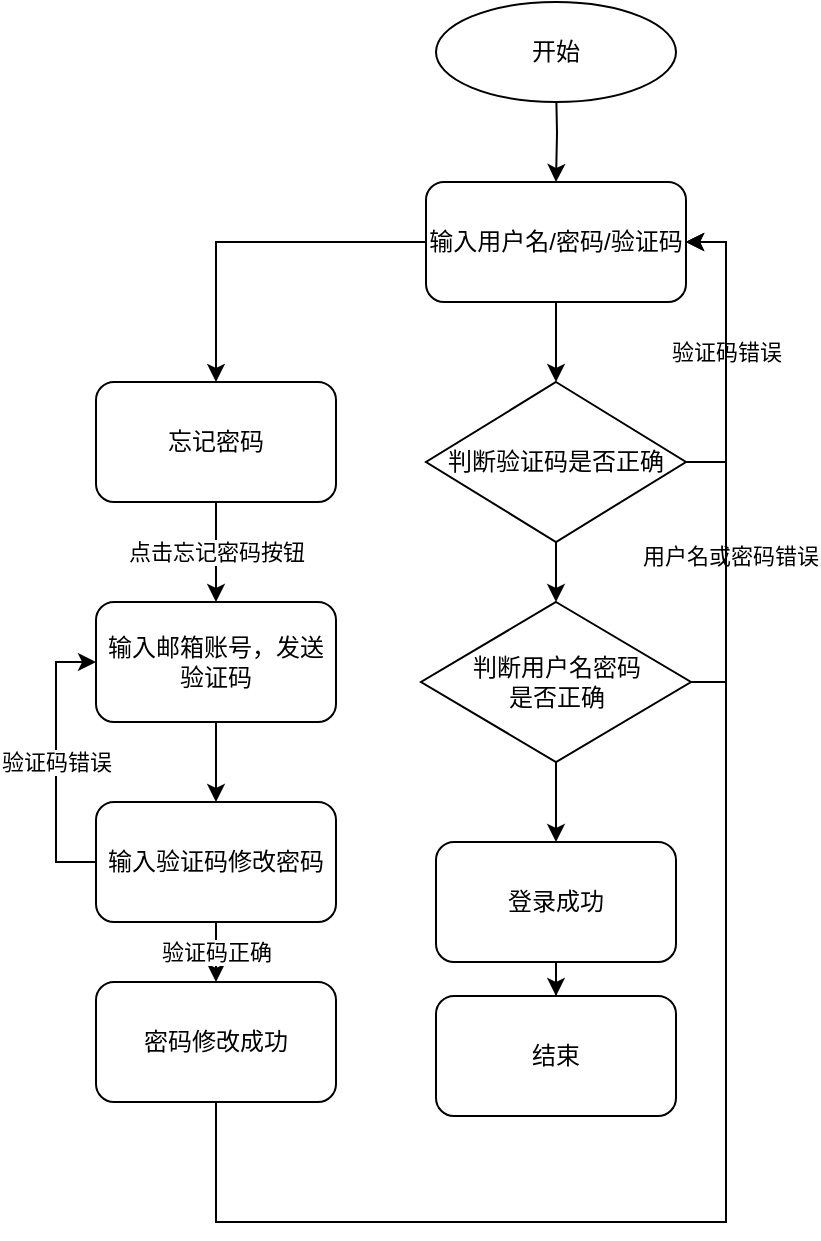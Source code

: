 <mxfile version="13.8.8" type="github" pages="16">
  <diagram id="ZnC_wVVefbgloW7a9_vj" name="第 1 页">
    <mxGraphModel dx="1221" dy="682" grid="0" gridSize="10" guides="1" tooltips="1" connect="1" arrows="1" fold="1" page="1" pageScale="1" pageWidth="827" pageHeight="1169" math="0" shadow="0">
      <root>
        <mxCell id="0" />
        <mxCell id="1" parent="0" />
        <mxCell id="25s92K5xYer22m8mi82O-8" value="" style="edgeStyle=orthogonalEdgeStyle;rounded=0;orthogonalLoop=1;jettySize=auto;html=1;" parent="1" target="25s92K5xYer22m8mi82O-2" edge="1">
          <mxGeometry relative="1" as="geometry">
            <mxPoint x="390" y="90" as="sourcePoint" />
          </mxGeometry>
        </mxCell>
        <mxCell id="25s92K5xYer22m8mi82O-7" value="" style="edgeStyle=orthogonalEdgeStyle;rounded=0;orthogonalLoop=1;jettySize=auto;html=1;" parent="1" source="25s92K5xYer22m8mi82O-2" target="25s92K5xYer22m8mi82O-6" edge="1">
          <mxGeometry relative="1" as="geometry" />
        </mxCell>
        <mxCell id="25s92K5xYer22m8mi82O-19" style="edgeStyle=orthogonalEdgeStyle;rounded=0;orthogonalLoop=1;jettySize=auto;html=1;" parent="1" source="25s92K5xYer22m8mi82O-2" target="25s92K5xYer22m8mi82O-18" edge="1">
          <mxGeometry relative="1" as="geometry" />
        </mxCell>
        <mxCell id="25s92K5xYer22m8mi82O-2" value="输入用户名/密码/验证码" style="rounded=1;whiteSpace=wrap;html=1;fillColor=#ffffff;" parent="1" vertex="1">
          <mxGeometry x="325" y="140" width="130" height="60" as="geometry" />
        </mxCell>
        <mxCell id="25s92K5xYer22m8mi82O-3" style="edgeStyle=orthogonalEdgeStyle;rounded=0;orthogonalLoop=1;jettySize=auto;html=1;exitX=0.5;exitY=1;exitDx=0;exitDy=0;" parent="1" source="25s92K5xYer22m8mi82O-2" target="25s92K5xYer22m8mi82O-2" edge="1">
          <mxGeometry relative="1" as="geometry" />
        </mxCell>
        <mxCell id="25s92K5xYer22m8mi82O-9" value="验证码错误" style="edgeStyle=orthogonalEdgeStyle;rounded=0;orthogonalLoop=1;jettySize=auto;html=1;entryX=1;entryY=0.5;entryDx=0;entryDy=0;" parent="1" source="25s92K5xYer22m8mi82O-6" target="25s92K5xYer22m8mi82O-2" edge="1">
          <mxGeometry relative="1" as="geometry">
            <Array as="points">
              <mxPoint x="475" y="280" />
              <mxPoint x="475" y="170" />
            </Array>
          </mxGeometry>
        </mxCell>
        <mxCell id="25s92K5xYer22m8mi82O-12" value="" style="edgeStyle=orthogonalEdgeStyle;rounded=0;orthogonalLoop=1;jettySize=auto;html=1;" parent="1" source="25s92K5xYer22m8mi82O-6" target="25s92K5xYer22m8mi82O-11" edge="1">
          <mxGeometry relative="1" as="geometry" />
        </mxCell>
        <mxCell id="25s92K5xYer22m8mi82O-6" value="判断验证码是否正确" style="rhombus;whiteSpace=wrap;html=1;fillColor=#ffffff;" parent="1" vertex="1">
          <mxGeometry x="325" y="240" width="130" height="80" as="geometry" />
        </mxCell>
        <mxCell id="25s92K5xYer22m8mi82O-13" style="edgeStyle=orthogonalEdgeStyle;rounded=0;orthogonalLoop=1;jettySize=auto;html=1;entryX=1;entryY=0.5;entryDx=0;entryDy=0;" parent="1" source="25s92K5xYer22m8mi82O-11" target="25s92K5xYer22m8mi82O-2" edge="1">
          <mxGeometry relative="1" as="geometry">
            <Array as="points">
              <mxPoint x="475" y="390" />
              <mxPoint x="475" y="170" />
            </Array>
          </mxGeometry>
        </mxCell>
        <mxCell id="25s92K5xYer22m8mi82O-14" value="用户名或密码错误" style="edgeLabel;html=1;align=center;verticalAlign=middle;resizable=0;points=[];" parent="25s92K5xYer22m8mi82O-13" vertex="1" connectable="0">
          <mxGeometry x="-0.375" y="-2" relative="1" as="geometry">
            <mxPoint as="offset" />
          </mxGeometry>
        </mxCell>
        <mxCell id="25s92K5xYer22m8mi82O-17" value="" style="edgeStyle=orthogonalEdgeStyle;rounded=0;orthogonalLoop=1;jettySize=auto;html=1;" parent="1" source="25s92K5xYer22m8mi82O-11" target="25s92K5xYer22m8mi82O-16" edge="1">
          <mxGeometry relative="1" as="geometry" />
        </mxCell>
        <mxCell id="25s92K5xYer22m8mi82O-11" value="判断用户名密码&lt;br&gt;是否正确" style="rhombus;whiteSpace=wrap;html=1;fillColor=#ffffff;" parent="1" vertex="1">
          <mxGeometry x="322.5" y="350" width="135" height="80" as="geometry" />
        </mxCell>
        <mxCell id="25s92K5xYer22m8mi82O-15" value="开始" style="ellipse;whiteSpace=wrap;html=1;fillColor=#ffffff;" parent="1" vertex="1">
          <mxGeometry x="330" y="50" width="120" height="50" as="geometry" />
        </mxCell>
        <mxCell id="Z-TjO7rDYMTfzfjLkZYT-2" value="" style="edgeStyle=orthogonalEdgeStyle;rounded=0;orthogonalLoop=1;jettySize=auto;html=1;" edge="1" parent="1" source="25s92K5xYer22m8mi82O-16" target="Z-TjO7rDYMTfzfjLkZYT-1">
          <mxGeometry relative="1" as="geometry" />
        </mxCell>
        <mxCell id="25s92K5xYer22m8mi82O-16" value="登录成功" style="rounded=1;whiteSpace=wrap;html=1;fillColor=#ffffff;" parent="1" vertex="1">
          <mxGeometry x="330" y="470" width="120" height="60" as="geometry" />
        </mxCell>
        <mxCell id="25s92K5xYer22m8mi82O-21" value="点击忘记密码按钮" style="edgeStyle=orthogonalEdgeStyle;rounded=0;orthogonalLoop=1;jettySize=auto;html=1;" parent="1" source="25s92K5xYer22m8mi82O-18" target="25s92K5xYer22m8mi82O-20" edge="1">
          <mxGeometry relative="1" as="geometry" />
        </mxCell>
        <mxCell id="25s92K5xYer22m8mi82O-18" value="忘记密码" style="rounded=1;whiteSpace=wrap;html=1;fillColor=#ffffff;" parent="1" vertex="1">
          <mxGeometry x="160" y="240" width="120" height="60" as="geometry" />
        </mxCell>
        <mxCell id="25s92K5xYer22m8mi82O-23" value="" style="edgeStyle=orthogonalEdgeStyle;rounded=0;orthogonalLoop=1;jettySize=auto;html=1;" parent="1" source="25s92K5xYer22m8mi82O-20" target="25s92K5xYer22m8mi82O-22" edge="1">
          <mxGeometry relative="1" as="geometry" />
        </mxCell>
        <mxCell id="25s92K5xYer22m8mi82O-20" value="输入邮箱账号，发送验证码" style="rounded=1;whiteSpace=wrap;html=1;fillColor=#ffffff;" parent="1" vertex="1">
          <mxGeometry x="160" y="350" width="120" height="60" as="geometry" />
        </mxCell>
        <mxCell id="25s92K5xYer22m8mi82O-25" value="验证码正确" style="edgeStyle=orthogonalEdgeStyle;rounded=0;orthogonalLoop=1;jettySize=auto;html=1;" parent="1" source="25s92K5xYer22m8mi82O-22" target="25s92K5xYer22m8mi82O-24" edge="1">
          <mxGeometry relative="1" as="geometry" />
        </mxCell>
        <mxCell id="25s92K5xYer22m8mi82O-28" value="验证码错误" style="edgeStyle=orthogonalEdgeStyle;rounded=0;orthogonalLoop=1;jettySize=auto;html=1;exitX=0;exitY=0.5;exitDx=0;exitDy=0;entryX=0;entryY=0.5;entryDx=0;entryDy=0;" parent="1" source="25s92K5xYer22m8mi82O-22" target="25s92K5xYer22m8mi82O-20" edge="1">
          <mxGeometry relative="1" as="geometry">
            <Array as="points">
              <mxPoint x="140" y="480" />
              <mxPoint x="140" y="380" />
            </Array>
          </mxGeometry>
        </mxCell>
        <mxCell id="25s92K5xYer22m8mi82O-22" value="输入验证码修改密码" style="rounded=1;whiteSpace=wrap;html=1;fillColor=#ffffff;" parent="1" vertex="1">
          <mxGeometry x="160" y="450" width="120" height="60" as="geometry" />
        </mxCell>
        <mxCell id="25s92K5xYer22m8mi82O-29" style="edgeStyle=orthogonalEdgeStyle;rounded=0;orthogonalLoop=1;jettySize=auto;html=1;entryX=1;entryY=0.5;entryDx=0;entryDy=0;" parent="1" source="25s92K5xYer22m8mi82O-24" target="25s92K5xYer22m8mi82O-2" edge="1">
          <mxGeometry relative="1" as="geometry">
            <Array as="points">
              <mxPoint x="220" y="660" />
              <mxPoint x="475" y="660" />
              <mxPoint x="475" y="170" />
            </Array>
          </mxGeometry>
        </mxCell>
        <mxCell id="25s92K5xYer22m8mi82O-24" value="密码修改成功" style="rounded=1;whiteSpace=wrap;html=1;fillColor=#ffffff;" parent="1" vertex="1">
          <mxGeometry x="160" y="540" width="120" height="60" as="geometry" />
        </mxCell>
        <mxCell id="Z-TjO7rDYMTfzfjLkZYT-1" value="结束" style="rounded=1;whiteSpace=wrap;html=1;fillColor=#ffffff;" vertex="1" parent="1">
          <mxGeometry x="330" y="547" width="120" height="60" as="geometry" />
        </mxCell>
      </root>
    </mxGraphModel>
  </diagram>
  <diagram id="BJAXRBkjsX0L3OzoX5pk" name="第 2 页">
    <mxGraphModel dx="1038" dy="980" grid="0" gridSize="10" guides="1" tooltips="1" connect="1" arrows="1" fold="1" page="0" pageScale="1" pageWidth="827" pageHeight="1169" math="0" shadow="0">
      <root>
        <mxCell id="dsVKYuWlQY4GLwRiNnb5-0" />
        <mxCell id="dsVKYuWlQY4GLwRiNnb5-1" parent="dsVKYuWlQY4GLwRiNnb5-0" />
        <mxCell id="dsVKYuWlQY4GLwRiNnb5-2" value="截图管理系统" style="rounded=0;whiteSpace=wrap;html=1;fillColor=#ffffff;" parent="dsVKYuWlQY4GLwRiNnb5-1" vertex="1">
          <mxGeometry x="385" y="-82" width="120" height="60" as="geometry" />
        </mxCell>
        <mxCell id="dsVKYuWlQY4GLwRiNnb5-3" value="前台操作" style="rounded=0;whiteSpace=wrap;html=1;fillColor=#ffffff;" parent="dsVKYuWlQY4GLwRiNnb5-1" vertex="1">
          <mxGeometry x="99" y="141" width="120" height="60" as="geometry" />
        </mxCell>
        <mxCell id="dsVKYuWlQY4GLwRiNnb5-4" value="后台管理" style="rounded=0;whiteSpace=wrap;html=1;fillColor=#ffffff;" parent="dsVKYuWlQY4GLwRiNnb5-1" vertex="1">
          <mxGeometry x="620" y="131" width="120" height="60" as="geometry" />
        </mxCell>
        <mxCell id="dsVKYuWlQY4GLwRiNnb5-5" value="上传页面" style="rounded=0;whiteSpace=wrap;html=1;fillColor=#ffffff;" parent="dsVKYuWlQY4GLwRiNnb5-1" vertex="1">
          <mxGeometry x="22" y="312" width="120" height="60" as="geometry" />
        </mxCell>
        <mxCell id="dsVKYuWlQY4GLwRiNnb5-6" value="用户管理" style="rounded=0;whiteSpace=wrap;html=1;fillColor=#ffffff;" parent="dsVKYuWlQY4GLwRiNnb5-1" vertex="1">
          <mxGeometry x="248" y="312" width="120" height="60" as="geometry" />
        </mxCell>
        <mxCell id="dsVKYuWlQY4GLwRiNnb5-7" value="学院管理" style="rounded=0;whiteSpace=wrap;html=1;fillColor=#ffffff;" parent="dsVKYuWlQY4GLwRiNnb5-1" vertex="1">
          <mxGeometry x="385" y="312" width="120" height="60" as="geometry" />
        </mxCell>
        <mxCell id="dsVKYuWlQY4GLwRiNnb5-8" value="班级管理" style="rounded=0;whiteSpace=wrap;html=1;fillColor=#ffffff;" parent="dsVKYuWlQY4GLwRiNnb5-1" vertex="1">
          <mxGeometry x="522" y="312" width="120" height="60" as="geometry" />
        </mxCell>
        <mxCell id="dsVKYuWlQY4GLwRiNnb5-9" value="学生管理" style="rounded=0;whiteSpace=wrap;html=1;fillColor=#ffffff;" parent="dsVKYuWlQY4GLwRiNnb5-1" vertex="1">
          <mxGeometry x="659" y="312" width="120" height="60" as="geometry" />
        </mxCell>
        <mxCell id="dsVKYuWlQY4GLwRiNnb5-10" value="权限管理" style="rounded=0;whiteSpace=wrap;html=1;fillColor=#ffffff;" parent="dsVKYuWlQY4GLwRiNnb5-1" vertex="1">
          <mxGeometry x="792" y="312" width="120" height="60" as="geometry" />
        </mxCell>
        <mxCell id="dsVKYuWlQY4GLwRiNnb5-11" value="系统设置" style="rounded=0;whiteSpace=wrap;html=1;fillColor=#ffffff;" parent="dsVKYuWlQY4GLwRiNnb5-1" vertex="1">
          <mxGeometry x="929" y="312" width="120" height="60" as="geometry" />
        </mxCell>
        <mxCell id="dsVKYuWlQY4GLwRiNnb5-12" value="" style="endArrow=none;html=1;entryX=0;entryY=0.5;entryDx=0;entryDy=0;exitX=0.5;exitY=0;exitDx=0;exitDy=0;" parent="dsVKYuWlQY4GLwRiNnb5-1" source="dsVKYuWlQY4GLwRiNnb5-6" target="dsVKYuWlQY4GLwRiNnb5-4" edge="1">
          <mxGeometry width="50" height="50" relative="1" as="geometry">
            <mxPoint x="496" y="323" as="sourcePoint" />
            <mxPoint x="546" y="273" as="targetPoint" />
          </mxGeometry>
        </mxCell>
        <mxCell id="dsVKYuWlQY4GLwRiNnb5-14" value="" style="endArrow=none;html=1;exitX=0.5;exitY=0;exitDx=0;exitDy=0;entryX=0.25;entryY=1;entryDx=0;entryDy=0;" parent="dsVKYuWlQY4GLwRiNnb5-1" source="dsVKYuWlQY4GLwRiNnb5-7" target="dsVKYuWlQY4GLwRiNnb5-4" edge="1">
          <mxGeometry width="50" height="50" relative="1" as="geometry">
            <mxPoint x="647" y="241" as="sourcePoint" />
            <mxPoint x="697" y="191" as="targetPoint" />
          </mxGeometry>
        </mxCell>
        <mxCell id="dsVKYuWlQY4GLwRiNnb5-15" value="" style="endArrow=none;html=1;exitX=0.5;exitY=0;exitDx=0;exitDy=0;entryX=0.5;entryY=1;entryDx=0;entryDy=0;" parent="dsVKYuWlQY4GLwRiNnb5-1" source="dsVKYuWlQY4GLwRiNnb5-8" target="dsVKYuWlQY4GLwRiNnb5-4" edge="1">
          <mxGeometry width="50" height="50" relative="1" as="geometry">
            <mxPoint x="668" y="233" as="sourcePoint" />
            <mxPoint x="685" y="200" as="targetPoint" />
          </mxGeometry>
        </mxCell>
        <mxCell id="dsVKYuWlQY4GLwRiNnb5-16" value="" style="endArrow=none;html=1;exitX=0.5;exitY=0;exitDx=0;exitDy=0;entryX=0.5;entryY=1;entryDx=0;entryDy=0;" parent="dsVKYuWlQY4GLwRiNnb5-1" source="dsVKYuWlQY4GLwRiNnb5-9" target="dsVKYuWlQY4GLwRiNnb5-4" edge="1">
          <mxGeometry width="50" height="50" relative="1" as="geometry">
            <mxPoint x="687" y="254" as="sourcePoint" />
            <mxPoint x="737" y="204" as="targetPoint" />
          </mxGeometry>
        </mxCell>
        <mxCell id="dsVKYuWlQY4GLwRiNnb5-17" value="" style="endArrow=none;html=1;exitX=0.75;exitY=1;exitDx=0;exitDy=0;entryX=0.5;entryY=0;entryDx=0;entryDy=0;" parent="dsVKYuWlQY4GLwRiNnb5-1" source="dsVKYuWlQY4GLwRiNnb5-4" target="dsVKYuWlQY4GLwRiNnb5-10" edge="1">
          <mxGeometry width="50" height="50" relative="1" as="geometry">
            <mxPoint x="809" y="232" as="sourcePoint" />
            <mxPoint x="842" y="308" as="targetPoint" />
          </mxGeometry>
        </mxCell>
        <mxCell id="dsVKYuWlQY4GLwRiNnb5-18" value="" style="endArrow=none;html=1;entryX=0.5;entryY=0;entryDx=0;entryDy=0;exitX=1;exitY=0.5;exitDx=0;exitDy=0;" parent="dsVKYuWlQY4GLwRiNnb5-1" source="dsVKYuWlQY4GLwRiNnb5-4" target="dsVKYuWlQY4GLwRiNnb5-11" edge="1">
          <mxGeometry width="50" height="50" relative="1" as="geometry">
            <mxPoint x="740" y="211" as="sourcePoint" />
            <mxPoint x="810.711" y="161" as="targetPoint" />
          </mxGeometry>
        </mxCell>
        <mxCell id="dsVKYuWlQY4GLwRiNnb5-19" value="" style="endArrow=none;html=1;exitX=0.25;exitY=0;exitDx=0;exitDy=0;" parent="dsVKYuWlQY4GLwRiNnb5-1" source="dsVKYuWlQY4GLwRiNnb5-5" target="dsVKYuWlQY4GLwRiNnb5-3" edge="1">
          <mxGeometry width="50" height="50" relative="1" as="geometry">
            <mxPoint x="119" y="302" as="sourcePoint" />
            <mxPoint x="169" y="252" as="targetPoint" />
          </mxGeometry>
        </mxCell>
        <mxCell id="dsVKYuWlQY4GLwRiNnb5-20" value="" style="endArrow=none;html=1;entryX=0.5;entryY=1;entryDx=0;entryDy=0;exitX=0.5;exitY=0;exitDx=0;exitDy=0;" parent="dsVKYuWlQY4GLwRiNnb5-1" source="dsVKYuWlQY4GLwRiNnb5-3" target="dsVKYuWlQY4GLwRiNnb5-2" edge="1">
          <mxGeometry width="50" height="50" relative="1" as="geometry">
            <mxPoint x="295" y="199" as="sourcePoint" />
            <mxPoint x="345" y="149" as="targetPoint" />
          </mxGeometry>
        </mxCell>
        <mxCell id="dsVKYuWlQY4GLwRiNnb5-21" value="" style="endArrow=none;html=1;exitX=0.5;exitY=0;exitDx=0;exitDy=0;" parent="dsVKYuWlQY4GLwRiNnb5-1" source="dsVKYuWlQY4GLwRiNnb5-4" edge="1">
          <mxGeometry width="50" height="50" relative="1" as="geometry">
            <mxPoint x="674" y="125" as="sourcePoint" />
            <mxPoint x="445" y="-20" as="targetPoint" />
          </mxGeometry>
        </mxCell>
      </root>
    </mxGraphModel>
  </diagram>
  <diagram id="KeDn8ZeVLnUYWPTBjWJQ" name="第 3 页">
    <mxGraphModel dx="1038" dy="580" grid="0" gridSize="10" guides="1" tooltips="1" connect="1" arrows="1" fold="1" page="1" pageScale="1" pageWidth="827" pageHeight="1169" math="0" shadow="0">
      <root>
        <mxCell id="RfSvqHy6qvKXewJxGLII-0" />
        <mxCell id="RfSvqHy6qvKXewJxGLII-1" parent="RfSvqHy6qvKXewJxGLII-0" />
        <mxCell id="RfSvqHy6qvKXewJxGLII-2" value="用户表" style="rounded=0;whiteSpace=wrap;html=1;fillColor=#ffffff;" parent="RfSvqHy6qvKXewJxGLII-1" vertex="1">
          <mxGeometry x="132" y="220" width="120" height="60" as="geometry" />
        </mxCell>
        <mxCell id="Nj0cq2TwhpwssqymHK64-1" value="班级ID" style="ellipse;whiteSpace=wrap;html=1;fillColor=#ffffff;" vertex="1" parent="RfSvqHy6qvKXewJxGLII-1">
          <mxGeometry x="112" y="155" width="70" height="44" as="geometry" />
        </mxCell>
        <mxCell id="Nj0cq2TwhpwssqymHK64-2" value="昵称" style="ellipse;whiteSpace=wrap;html=1;fillColor=#ffffff;" vertex="1" parent="RfSvqHy6qvKXewJxGLII-1">
          <mxGeometry x="32" y="264" width="70" height="44" as="geometry" />
        </mxCell>
        <mxCell id="Nj0cq2TwhpwssqymHK64-3" value="学院ID" style="ellipse;whiteSpace=wrap;html=1;fillColor=#ffffff;" vertex="1" parent="RfSvqHy6qvKXewJxGLII-1">
          <mxGeometry x="187" y="144" width="70" height="44" as="geometry" />
        </mxCell>
        <mxCell id="Nj0cq2TwhpwssqymHK64-4" value="注册时间" style="ellipse;whiteSpace=wrap;html=1;fillColor=#ffffff;" vertex="1" parent="RfSvqHy6qvKXewJxGLII-1">
          <mxGeometry x="303" y="285" width="70" height="44" as="geometry" />
        </mxCell>
        <mxCell id="Nj0cq2TwhpwssqymHK64-5" value="登录名" style="ellipse;whiteSpace=wrap;html=1;fillColor=#ffffff;" vertex="1" parent="RfSvqHy6qvKXewJxGLII-1">
          <mxGeometry x="285" y="165" width="70" height="44" as="geometry" />
        </mxCell>
        <mxCell id="Nj0cq2TwhpwssqymHK64-6" value="用户ID" style="ellipse;whiteSpace=wrap;html=1;fillColor=#ffffff;" vertex="1" parent="RfSvqHy6qvKXewJxGLII-1">
          <mxGeometry x="42" y="186" width="70" height="44" as="geometry" />
        </mxCell>
        <mxCell id="Nj0cq2TwhpwssqymHK64-7" value="用户密码" style="ellipse;whiteSpace=wrap;html=1;fillColor=#ffffff;" vertex="1" parent="RfSvqHy6qvKXewJxGLII-1">
          <mxGeometry x="305" y="230" width="70" height="44" as="geometry" />
        </mxCell>
        <mxCell id="Nj0cq2TwhpwssqymHK64-12" value="头像地址" style="ellipse;whiteSpace=wrap;html=1;fillColor=#ffffff;" vertex="1" parent="RfSvqHy6qvKXewJxGLII-1">
          <mxGeometry x="238" y="322" width="70" height="44" as="geometry" />
        </mxCell>
        <mxCell id="Nj0cq2TwhpwssqymHK64-13" value="邮箱地址" style="ellipse;whiteSpace=wrap;html=1;fillColor=#ffffff;" vertex="1" parent="RfSvqHy6qvKXewJxGLII-1">
          <mxGeometry x="157" y="329" width="70" height="44" as="geometry" />
        </mxCell>
        <mxCell id="Nj0cq2TwhpwssqymHK64-14" value="账户状态" style="ellipse;whiteSpace=wrap;html=1;fillColor=#ffffff;" vertex="1" parent="RfSvqHy6qvKXewJxGLII-1">
          <mxGeometry x="69" y="325" width="70" height="44" as="geometry" />
        </mxCell>
        <mxCell id="Nj0cq2TwhpwssqymHK64-15" value="" style="endArrow=none;html=1;exitX=0;exitY=0.25;exitDx=0;exitDy=0;" edge="1" parent="RfSvqHy6qvKXewJxGLII-1" source="RfSvqHy6qvKXewJxGLII-2" target="Nj0cq2TwhpwssqymHK64-6">
          <mxGeometry width="50" height="50" relative="1" as="geometry">
            <mxPoint x="113" y="255" as="sourcePoint" />
            <mxPoint x="163" y="205" as="targetPoint" />
          </mxGeometry>
        </mxCell>
        <mxCell id="Nj0cq2TwhpwssqymHK64-16" value="" style="endArrow=none;html=1;exitX=1;exitY=0.5;exitDx=0;exitDy=0;entryX=0;entryY=0.75;entryDx=0;entryDy=0;" edge="1" parent="RfSvqHy6qvKXewJxGLII-1" source="Nj0cq2TwhpwssqymHK64-2" target="RfSvqHy6qvKXewJxGLII-2">
          <mxGeometry width="50" height="50" relative="1" as="geometry">
            <mxPoint x="124" y="319" as="sourcePoint" />
            <mxPoint x="174" y="269" as="targetPoint" />
          </mxGeometry>
        </mxCell>
        <mxCell id="Nj0cq2TwhpwssqymHK64-17" value="" style="endArrow=none;html=1;" edge="1" parent="RfSvqHy6qvKXewJxGLII-1" source="Nj0cq2TwhpwssqymHK64-14">
          <mxGeometry width="50" height="50" relative="1" as="geometry">
            <mxPoint x="164" y="332" as="sourcePoint" />
            <mxPoint x="158" y="282" as="targetPoint" />
          </mxGeometry>
        </mxCell>
        <mxCell id="Nj0cq2TwhpwssqymHK64-18" value="" style="endArrow=none;html=1;" edge="1" parent="RfSvqHy6qvKXewJxGLII-1" source="Nj0cq2TwhpwssqymHK64-13" target="RfSvqHy6qvKXewJxGLII-2">
          <mxGeometry width="50" height="50" relative="1" as="geometry">
            <mxPoint x="189" y="350" as="sourcePoint" />
            <mxPoint x="233" y="300" as="targetPoint" />
          </mxGeometry>
        </mxCell>
        <mxCell id="Nj0cq2TwhpwssqymHK64-19" value="" style="endArrow=none;html=1;exitX=0.5;exitY=0;exitDx=0;exitDy=0;entryX=0.75;entryY=1;entryDx=0;entryDy=0;" edge="1" parent="RfSvqHy6qvKXewJxGLII-1" source="Nj0cq2TwhpwssqymHK64-12" target="RfSvqHy6qvKXewJxGLII-2">
          <mxGeometry width="50" height="50" relative="1" as="geometry">
            <mxPoint x="220" y="330" as="sourcePoint" />
            <mxPoint x="270" y="280" as="targetPoint" />
          </mxGeometry>
        </mxCell>
        <mxCell id="Nj0cq2TwhpwssqymHK64-20" value="" style="endArrow=none;html=1;" edge="1" parent="RfSvqHy6qvKXewJxGLII-1" source="RfSvqHy6qvKXewJxGLII-2">
          <mxGeometry width="50" height="50" relative="1" as="geometry">
            <mxPoint x="252" y="300" as="sourcePoint" />
            <mxPoint x="306" y="250" as="targetPoint" />
          </mxGeometry>
        </mxCell>
        <mxCell id="Nj0cq2TwhpwssqymHK64-21" value="" style="endArrow=none;html=1;entryX=0;entryY=0;entryDx=0;entryDy=0;exitX=1;exitY=0.75;exitDx=0;exitDy=0;" edge="1" parent="RfSvqHy6qvKXewJxGLII-1" source="RfSvqHy6qvKXewJxGLII-2" target="Nj0cq2TwhpwssqymHK64-4">
          <mxGeometry width="50" height="50" relative="1" as="geometry">
            <mxPoint x="256" y="327" as="sourcePoint" />
            <mxPoint x="306" y="277" as="targetPoint" />
          </mxGeometry>
        </mxCell>
        <mxCell id="Nj0cq2TwhpwssqymHK64-22" value="" style="endArrow=none;html=1;exitX=1;exitY=0.25;exitDx=0;exitDy=0;entryX=0;entryY=1;entryDx=0;entryDy=0;" edge="1" parent="RfSvqHy6qvKXewJxGLII-1" source="RfSvqHy6qvKXewJxGLII-2" target="Nj0cq2TwhpwssqymHK64-5">
          <mxGeometry width="50" height="50" relative="1" as="geometry">
            <mxPoint x="284" y="247" as="sourcePoint" />
            <mxPoint x="334" y="197" as="targetPoint" />
          </mxGeometry>
        </mxCell>
        <mxCell id="Nj0cq2TwhpwssqymHK64-23" value="" style="endArrow=none;html=1;exitX=0.75;exitY=0;exitDx=0;exitDy=0;" edge="1" parent="RfSvqHy6qvKXewJxGLII-1" source="RfSvqHy6qvKXewJxGLII-2" target="Nj0cq2TwhpwssqymHK64-3">
          <mxGeometry width="50" height="50" relative="1" as="geometry">
            <mxPoint x="207" y="236" as="sourcePoint" />
            <mxPoint x="257" y="186" as="targetPoint" />
          </mxGeometry>
        </mxCell>
        <mxCell id="Nj0cq2TwhpwssqymHK64-24" value="" style="endArrow=none;html=1;entryX=0.649;entryY=0.968;entryDx=0;entryDy=0;entryPerimeter=0;exitX=0.5;exitY=0;exitDx=0;exitDy=0;" edge="1" parent="RfSvqHy6qvKXewJxGLII-1" source="RfSvqHy6qvKXewJxGLII-2" target="Nj0cq2TwhpwssqymHK64-1">
          <mxGeometry width="50" height="50" relative="1" as="geometry">
            <mxPoint x="156" y="261" as="sourcePoint" />
            <mxPoint x="206" y="211" as="targetPoint" />
          </mxGeometry>
        </mxCell>
      </root>
    </mxGraphModel>
  </diagram>
  <diagram id="1wh6RMd3nHL3LpsRspOn" name="第 4 页">
    <mxGraphModel dx="1038" dy="580" grid="0" gridSize="10" guides="1" tooltips="1" connect="1" arrows="1" fold="1" page="1" pageScale="1" pageWidth="827" pageHeight="1169" math="0" shadow="0">
      <root>
        <mxCell id="mubCHhyR1uPv38aX80gR-0" />
        <mxCell id="mubCHhyR1uPv38aX80gR-1" parent="mubCHhyR1uPv38aX80gR-0" />
        <mxCell id="mubCHhyR1uPv38aX80gR-2" value="学生表" style="rounded=0;whiteSpace=wrap;html=1;fillColor=#ffffff;" vertex="1" parent="mubCHhyR1uPv38aX80gR-1">
          <mxGeometry x="200" y="260" width="120" height="60" as="geometry" />
        </mxCell>
        <mxCell id="mubCHhyR1uPv38aX80gR-3" value="头像" style="ellipse;whiteSpace=wrap;html=1;fillColor=#ffffff;" vertex="1" parent="mubCHhyR1uPv38aX80gR-1">
          <mxGeometry x="90" y="250" width="50" height="30" as="geometry" />
        </mxCell>
        <mxCell id="mubCHhyR1uPv38aX80gR-4" value="邮箱" style="ellipse;whiteSpace=wrap;html=1;fillColor=#ffffff;" vertex="1" parent="mubCHhyR1uPv38aX80gR-1">
          <mxGeometry x="90" y="290" width="50" height="30" as="geometry" />
        </mxCell>
        <mxCell id="mubCHhyR1uPv38aX80gR-5" value="性别" style="ellipse;whiteSpace=wrap;html=1;fillColor=#ffffff;" vertex="1" parent="mubCHhyR1uPv38aX80gR-1">
          <mxGeometry x="370" y="275" width="50" height="30" as="geometry" />
        </mxCell>
        <mxCell id="mubCHhyR1uPv38aX80gR-6" value="审核状态" style="ellipse;whiteSpace=wrap;html=1;fillColor=#ffffff;" vertex="1" parent="mubCHhyR1uPv38aX80gR-1">
          <mxGeometry x="100" y="210" width="50" height="30" as="geometry" />
        </mxCell>
        <mxCell id="mubCHhyR1uPv38aX80gR-7" value="班级ID" style="ellipse;whiteSpace=wrap;html=1;fillColor=#ffffff;" vertex="1" parent="mubCHhyR1uPv38aX80gR-1">
          <mxGeometry x="150" y="190" width="50" height="30" as="geometry" />
        </mxCell>
        <mxCell id="mubCHhyR1uPv38aX80gR-8" value="截图名称" style="ellipse;whiteSpace=wrap;html=1;fillColor=#ffffff;" vertex="1" parent="mubCHhyR1uPv38aX80gR-1">
          <mxGeometry x="363.5" y="310" width="50" height="30" as="geometry" />
        </mxCell>
        <mxCell id="mubCHhyR1uPv38aX80gR-9" value="学生ID" style="ellipse;whiteSpace=wrap;html=1;fillColor=#ffffff;" vertex="1" parent="mubCHhyR1uPv38aX80gR-1">
          <mxGeometry x="330" y="210" width="50" height="30" as="geometry" />
        </mxCell>
        <mxCell id="mubCHhyR1uPv38aX80gR-10" value="姓名" style="ellipse;whiteSpace=wrap;html=1;fillColor=#ffffff;" vertex="1" parent="mubCHhyR1uPv38aX80gR-1">
          <mxGeometry x="210" y="170" width="50" height="30" as="geometry" />
        </mxCell>
        <mxCell id="mubCHhyR1uPv38aX80gR-11" value="学号" style="ellipse;whiteSpace=wrap;html=1;fillColor=#ffffff;" vertex="1" parent="mubCHhyR1uPv38aX80gR-1">
          <mxGeometry x="270" y="180" width="50" height="30" as="geometry" />
        </mxCell>
        <mxCell id="mubCHhyR1uPv38aX80gR-12" value="上传状态" style="ellipse;whiteSpace=wrap;html=1;fillColor=#ffffff;" vertex="1" parent="mubCHhyR1uPv38aX80gR-1">
          <mxGeometry x="364" y="240" width="50" height="30" as="geometry" />
        </mxCell>
        <mxCell id="mubCHhyR1uPv38aX80gR-16" value="截图地址" style="ellipse;whiteSpace=wrap;html=1;fillColor=#ffffff;" vertex="1" parent="mubCHhyR1uPv38aX80gR-1">
          <mxGeometry x="120" y="320" width="50" height="30" as="geometry" />
        </mxCell>
        <mxCell id="mubCHhyR1uPv38aX80gR-17" value="" style="endArrow=none;html=1;entryX=0;entryY=0.5;entryDx=0;entryDy=0;exitX=1;exitY=0;exitDx=0;exitDy=0;" edge="1" parent="mubCHhyR1uPv38aX80gR-1" source="mubCHhyR1uPv38aX80gR-16" target="mubCHhyR1uPv38aX80gR-2">
          <mxGeometry width="50" height="50" relative="1" as="geometry">
            <mxPoint x="200" y="460" as="sourcePoint" />
            <mxPoint x="250" y="410" as="targetPoint" />
          </mxGeometry>
        </mxCell>
        <mxCell id="mubCHhyR1uPv38aX80gR-18" value="" style="endArrow=none;html=1;exitX=1;exitY=0.5;exitDx=0;exitDy=0;entryX=0;entryY=0.25;entryDx=0;entryDy=0;" edge="1" parent="mubCHhyR1uPv38aX80gR-1" source="mubCHhyR1uPv38aX80gR-4" target="mubCHhyR1uPv38aX80gR-2">
          <mxGeometry width="50" height="50" relative="1" as="geometry">
            <mxPoint x="180" y="280" as="sourcePoint" />
            <mxPoint x="230" y="230" as="targetPoint" />
          </mxGeometry>
        </mxCell>
        <mxCell id="mubCHhyR1uPv38aX80gR-20" value="" style="endArrow=none;html=1;exitX=1;exitY=0.5;exitDx=0;exitDy=0;entryX=0;entryY=0.25;entryDx=0;entryDy=0;" edge="1" parent="mubCHhyR1uPv38aX80gR-1" source="mubCHhyR1uPv38aX80gR-3" target="mubCHhyR1uPv38aX80gR-2">
          <mxGeometry width="50" height="50" relative="1" as="geometry">
            <mxPoint x="140" y="310" as="sourcePoint" />
            <mxPoint x="190" y="260" as="targetPoint" />
          </mxGeometry>
        </mxCell>
        <mxCell id="mubCHhyR1uPv38aX80gR-21" value="" style="endArrow=none;html=1;exitX=1;exitY=1;exitDx=0;exitDy=0;" edge="1" parent="mubCHhyR1uPv38aX80gR-1" source="mubCHhyR1uPv38aX80gR-6">
          <mxGeometry width="50" height="50" relative="1" as="geometry">
            <mxPoint x="140" y="280" as="sourcePoint" />
            <mxPoint x="200" y="270" as="targetPoint" />
          </mxGeometry>
        </mxCell>
        <mxCell id="mubCHhyR1uPv38aX80gR-22" value="" style="endArrow=none;html=1;" edge="1" parent="mubCHhyR1uPv38aX80gR-1" source="mubCHhyR1uPv38aX80gR-2" target="mubCHhyR1uPv38aX80gR-7">
          <mxGeometry width="50" height="50" relative="1" as="geometry">
            <mxPoint x="190" y="250" as="sourcePoint" />
            <mxPoint x="240" y="200" as="targetPoint" />
          </mxGeometry>
        </mxCell>
        <mxCell id="mubCHhyR1uPv38aX80gR-23" value="" style="endArrow=none;html=1;entryX=0.5;entryY=1;entryDx=0;entryDy=0;" edge="1" parent="mubCHhyR1uPv38aX80gR-1" source="mubCHhyR1uPv38aX80gR-2" target="mubCHhyR1uPv38aX80gR-10">
          <mxGeometry width="50" height="50" relative="1" as="geometry">
            <mxPoint x="240" y="240" as="sourcePoint" />
            <mxPoint x="290" y="190" as="targetPoint" />
          </mxGeometry>
        </mxCell>
        <mxCell id="mubCHhyR1uPv38aX80gR-24" value="" style="endArrow=none;html=1;exitX=0.825;exitY=-0.027;exitDx=0;exitDy=0;exitPerimeter=0;" edge="1" parent="mubCHhyR1uPv38aX80gR-1" source="mubCHhyR1uPv38aX80gR-2">
          <mxGeometry width="50" height="50" relative="1" as="geometry">
            <mxPoint x="280" y="280" as="sourcePoint" />
            <mxPoint x="340" y="230" as="targetPoint" />
          </mxGeometry>
        </mxCell>
        <mxCell id="mubCHhyR1uPv38aX80gR-25" value="" style="endArrow=none;html=1;entryX=0.5;entryY=1;entryDx=0;entryDy=0;" edge="1" parent="mubCHhyR1uPv38aX80gR-1" source="mubCHhyR1uPv38aX80gR-2" target="mubCHhyR1uPv38aX80gR-11">
          <mxGeometry width="50" height="50" relative="1" as="geometry">
            <mxPoint x="240" y="280" as="sourcePoint" />
            <mxPoint x="290" y="230" as="targetPoint" />
          </mxGeometry>
        </mxCell>
        <mxCell id="mubCHhyR1uPv38aX80gR-26" value="" style="endArrow=none;html=1;exitX=1;exitY=0.25;exitDx=0;exitDy=0;entryX=0;entryY=0.5;entryDx=0;entryDy=0;" edge="1" parent="mubCHhyR1uPv38aX80gR-1" source="mubCHhyR1uPv38aX80gR-2" target="mubCHhyR1uPv38aX80gR-12">
          <mxGeometry width="50" height="50" relative="1" as="geometry">
            <mxPoint x="360" y="300" as="sourcePoint" />
            <mxPoint x="410" y="250" as="targetPoint" />
          </mxGeometry>
        </mxCell>
        <mxCell id="mubCHhyR1uPv38aX80gR-27" value="" style="endArrow=none;html=1;exitX=0.992;exitY=0.627;exitDx=0;exitDy=0;exitPerimeter=0;" edge="1" parent="mubCHhyR1uPv38aX80gR-1" source="mubCHhyR1uPv38aX80gR-2">
          <mxGeometry width="50" height="50" relative="1" as="geometry">
            <mxPoint x="370" y="330" as="sourcePoint" />
            <mxPoint x="370" y="290" as="targetPoint" />
          </mxGeometry>
        </mxCell>
        <mxCell id="mubCHhyR1uPv38aX80gR-28" value="" style="endArrow=none;html=1;exitX=1;exitY=0.75;exitDx=0;exitDy=0;" edge="1" parent="mubCHhyR1uPv38aX80gR-1" source="mubCHhyR1uPv38aX80gR-2">
          <mxGeometry width="50" height="50" relative="1" as="geometry">
            <mxPoint x="340" y="370" as="sourcePoint" />
            <mxPoint x="360" y="320" as="targetPoint" />
          </mxGeometry>
        </mxCell>
      </root>
    </mxGraphModel>
  </diagram>
  <diagram id="Jf0MtnHEnhApGf0Rq8o0" name="第 5 页">
    <mxGraphModel dx="1038" dy="580" grid="0" gridSize="10" guides="1" tooltips="1" connect="1" arrows="1" fold="1" page="1" pageScale="1" pageWidth="827" pageHeight="1169" math="0" shadow="0">
      <root>
        <mxCell id="LdkQcMUPTjYRN5qKrpBe-0" />
        <mxCell id="LdkQcMUPTjYRN5qKrpBe-1" parent="LdkQcMUPTjYRN5qKrpBe-0" />
        <mxCell id="LdkQcMUPTjYRN5qKrpBe-2" value="班级表" style="rounded=1;whiteSpace=wrap;html=1;fillColor=#ffffff;" vertex="1" parent="LdkQcMUPTjYRN5qKrpBe-1">
          <mxGeometry x="352" y="268" width="120" height="60" as="geometry" />
        </mxCell>
        <mxCell id="LdkQcMUPTjYRN5qKrpBe-3" value="负责人" style="ellipse;whiteSpace=wrap;html=1;fillColor=#ffffff;" vertex="1" parent="LdkQcMUPTjYRN5qKrpBe-1">
          <mxGeometry x="302" y="216" width="66" height="38" as="geometry" />
        </mxCell>
        <mxCell id="LdkQcMUPTjYRN5qKrpBe-7" value="班级ID" style="ellipse;whiteSpace=wrap;html=1;fillColor=#ffffff;" vertex="1" parent="LdkQcMUPTjYRN5qKrpBe-1">
          <mxGeometry x="247" y="240" width="66" height="38" as="geometry" />
        </mxCell>
        <mxCell id="LdkQcMUPTjYRN5qKrpBe-8" value="手机号" style="ellipse;whiteSpace=wrap;html=1;fillColor=#ffffff;" vertex="1" parent="LdkQcMUPTjYRN5qKrpBe-1">
          <mxGeometry x="381" y="193" width="66" height="38" as="geometry" />
        </mxCell>
        <mxCell id="LdkQcMUPTjYRN5qKrpBe-9" value="创建时间" style="ellipse;whiteSpace=wrap;html=1;fillColor=#ffffff;" vertex="1" parent="LdkQcMUPTjYRN5qKrpBe-1">
          <mxGeometry x="466" y="212" width="66" height="38" as="geometry" />
        </mxCell>
        <mxCell id="LdkQcMUPTjYRN5qKrpBe-11" value="ID" style="ellipse;whiteSpace=wrap;html=1;fillColor=#ffffff;" vertex="1" parent="LdkQcMUPTjYRN5qKrpBe-1">
          <mxGeometry x="526" y="246" width="66" height="38" as="geometry" />
        </mxCell>
        <mxCell id="LdkQcMUPTjYRN5qKrpBe-12" value="" style="endArrow=none;html=1;entryX=0;entryY=0.5;entryDx=0;entryDy=0;exitX=1;exitY=0.25;exitDx=0;exitDy=0;" edge="1" parent="LdkQcMUPTjYRN5qKrpBe-1" source="LdkQcMUPTjYRN5qKrpBe-2" target="LdkQcMUPTjYRN5qKrpBe-11">
          <mxGeometry width="50" height="50" relative="1" as="geometry">
            <mxPoint x="471" y="487" as="sourcePoint" />
            <mxPoint x="521" y="437" as="targetPoint" />
          </mxGeometry>
        </mxCell>
        <mxCell id="LdkQcMUPTjYRN5qKrpBe-13" value="" style="endArrow=none;html=1;exitX=0.75;exitY=0;exitDx=0;exitDy=0;entryX=0.5;entryY=1;entryDx=0;entryDy=0;" edge="1" parent="LdkQcMUPTjYRN5qKrpBe-1" source="LdkQcMUPTjYRN5qKrpBe-2" target="LdkQcMUPTjYRN5qKrpBe-9">
          <mxGeometry width="50" height="50" relative="1" as="geometry">
            <mxPoint x="443" y="278" as="sourcePoint" />
            <mxPoint x="493" y="228" as="targetPoint" />
          </mxGeometry>
        </mxCell>
        <mxCell id="LdkQcMUPTjYRN5qKrpBe-14" value="" style="endArrow=none;html=1;entryX=0.5;entryY=1;entryDx=0;entryDy=0;" edge="1" parent="LdkQcMUPTjYRN5qKrpBe-1" source="LdkQcMUPTjYRN5qKrpBe-2" target="LdkQcMUPTjYRN5qKrpBe-8">
          <mxGeometry width="50" height="50" relative="1" as="geometry">
            <mxPoint x="163" y="452" as="sourcePoint" />
            <mxPoint x="213" y="402" as="targetPoint" />
          </mxGeometry>
        </mxCell>
        <mxCell id="LdkQcMUPTjYRN5qKrpBe-15" value="" style="endArrow=none;html=1;entryX=1;entryY=1;entryDx=0;entryDy=0;" edge="1" parent="LdkQcMUPTjYRN5qKrpBe-1" source="LdkQcMUPTjYRN5qKrpBe-2" target="LdkQcMUPTjYRN5qKrpBe-3">
          <mxGeometry width="50" height="50" relative="1" as="geometry">
            <mxPoint x="357" y="309" as="sourcePoint" />
            <mxPoint x="407" y="259" as="targetPoint" />
          </mxGeometry>
        </mxCell>
        <mxCell id="LdkQcMUPTjYRN5qKrpBe-16" value="" style="endArrow=none;html=1;exitX=0.979;exitY=0.753;exitDx=0;exitDy=0;exitPerimeter=0;entryX=0;entryY=0.5;entryDx=0;entryDy=0;" edge="1" parent="LdkQcMUPTjYRN5qKrpBe-1" source="LdkQcMUPTjYRN5qKrpBe-7" target="LdkQcMUPTjYRN5qKrpBe-2">
          <mxGeometry width="50" height="50" relative="1" as="geometry">
            <mxPoint x="387" y="323" as="sourcePoint" />
            <mxPoint x="437" y="273" as="targetPoint" />
          </mxGeometry>
        </mxCell>
      </root>
    </mxGraphModel>
  </diagram>
  <diagram id="a9hj860g_MxHd9AFUY3m" name="第 6 页">
    <mxGraphModel dx="1038" dy="580" grid="0" gridSize="10" guides="1" tooltips="1" connect="1" arrows="1" fold="1" page="1" pageScale="1" pageWidth="827" pageHeight="1169" math="0" shadow="0">
      <root>
        <mxCell id="5SuAFPrXUnfQOxdRB_1A-0" />
        <mxCell id="5SuAFPrXUnfQOxdRB_1A-1" parent="5SuAFPrXUnfQOxdRB_1A-0" />
        <mxCell id="5SuAFPrXUnfQOxdRB_1A-2" value="学院表" style="rounded=1;whiteSpace=wrap;html=1;fillColor=#ffffff;" vertex="1" parent="5SuAFPrXUnfQOxdRB_1A-1">
          <mxGeometry x="363" y="269" width="120" height="60" as="geometry" />
        </mxCell>
        <mxCell id="5SuAFPrXUnfQOxdRB_1A-3" value="ID" style="ellipse;whiteSpace=wrap;html=1;fillColor=#ffffff;" vertex="1" parent="5SuAFPrXUnfQOxdRB_1A-1">
          <mxGeometry x="241" y="224" width="66" height="38" as="geometry" />
        </mxCell>
        <mxCell id="5SuAFPrXUnfQOxdRB_1A-4" value="学院名称" style="ellipse;whiteSpace=wrap;html=1;fillColor=#ffffff;" vertex="1" parent="5SuAFPrXUnfQOxdRB_1A-1">
          <mxGeometry x="286" y="175" width="66" height="38" as="geometry" />
        </mxCell>
        <mxCell id="5SuAFPrXUnfQOxdRB_1A-5" value="完成率" style="ellipse;whiteSpace=wrap;html=1;fillColor=#ffffff;" vertex="1" parent="5SuAFPrXUnfQOxdRB_1A-1">
          <mxGeometry x="384" y="172" width="66" height="38" as="geometry" />
        </mxCell>
        <mxCell id="5SuAFPrXUnfQOxdRB_1A-6" value="是否删除" style="ellipse;whiteSpace=wrap;html=1;fillColor=#ffffff;" vertex="1" parent="5SuAFPrXUnfQOxdRB_1A-1">
          <mxGeometry x="476" y="175" width="66" height="38" as="geometry" />
        </mxCell>
        <mxCell id="5SuAFPrXUnfQOxdRB_1A-9" value="创建时间" style="ellipse;whiteSpace=wrap;html=1;fillColor=#ffffff;" vertex="1" parent="5SuAFPrXUnfQOxdRB_1A-1">
          <mxGeometry x="503" y="224" width="66" height="38" as="geometry" />
        </mxCell>
        <mxCell id="5SuAFPrXUnfQOxdRB_1A-11" value="" style="endArrow=none;html=1;entryX=0.5;entryY=1;entryDx=0;entryDy=0;" edge="1" parent="5SuAFPrXUnfQOxdRB_1A-1" source="5SuAFPrXUnfQOxdRB_1A-2" target="5SuAFPrXUnfQOxdRB_1A-5">
          <mxGeometry width="50" height="50" relative="1" as="geometry">
            <mxPoint x="298" y="295" as="sourcePoint" />
            <mxPoint x="348" y="245" as="targetPoint" />
          </mxGeometry>
        </mxCell>
        <mxCell id="5SuAFPrXUnfQOxdRB_1A-12" value="" style="endArrow=none;html=1;exitX=0.25;exitY=0;exitDx=0;exitDy=0;" edge="1" parent="5SuAFPrXUnfQOxdRB_1A-1" source="5SuAFPrXUnfQOxdRB_1A-2" target="5SuAFPrXUnfQOxdRB_1A-4">
          <mxGeometry width="50" height="50" relative="1" as="geometry">
            <mxPoint x="270" y="418" as="sourcePoint" />
            <mxPoint x="320" y="368" as="targetPoint" />
          </mxGeometry>
        </mxCell>
        <mxCell id="5SuAFPrXUnfQOxdRB_1A-14" value="" style="endArrow=none;html=1;exitX=1;exitY=0.5;exitDx=0;exitDy=0;" edge="1" parent="5SuAFPrXUnfQOxdRB_1A-1" source="5SuAFPrXUnfQOxdRB_1A-3">
          <mxGeometry width="50" height="50" relative="1" as="geometry">
            <mxPoint x="313" y="338" as="sourcePoint" />
            <mxPoint x="363" y="288" as="targetPoint" />
          </mxGeometry>
        </mxCell>
        <mxCell id="5SuAFPrXUnfQOxdRB_1A-15" value="" style="endArrow=none;html=1;entryX=0;entryY=0.5;entryDx=0;entryDy=0;" edge="1" parent="5SuAFPrXUnfQOxdRB_1A-1" source="5SuAFPrXUnfQOxdRB_1A-2" target="5SuAFPrXUnfQOxdRB_1A-6">
          <mxGeometry width="50" height="50" relative="1" as="geometry">
            <mxPoint x="666" y="427" as="sourcePoint" />
            <mxPoint x="716" y="377" as="targetPoint" />
          </mxGeometry>
        </mxCell>
        <mxCell id="5SuAFPrXUnfQOxdRB_1A-16" value="" style="endArrow=none;html=1;exitX=1;exitY=0.25;exitDx=0;exitDy=0;entryX=0;entryY=0.5;entryDx=0;entryDy=0;" edge="1" parent="5SuAFPrXUnfQOxdRB_1A-1" source="5SuAFPrXUnfQOxdRB_1A-2" target="5SuAFPrXUnfQOxdRB_1A-9">
          <mxGeometry width="50" height="50" relative="1" as="geometry">
            <mxPoint x="546" y="320" as="sourcePoint" />
            <mxPoint x="596" y="270" as="targetPoint" />
          </mxGeometry>
        </mxCell>
      </root>
    </mxGraphModel>
  </diagram>
  <diagram id="my-dGNBbUb8srI8-3N5-" name="第 7 页">
    <mxGraphModel dx="1038" dy="580" grid="0" gridSize="10" guides="1" tooltips="1" connect="1" arrows="1" fold="1" page="1" pageScale="1" pageWidth="827" pageHeight="1169" math="0" shadow="0">
      <root>
        <mxCell id="Nb6RArkjKpkljNCDg0f9-0" />
        <mxCell id="Nb6RArkjKpkljNCDg0f9-1" parent="Nb6RArkjKpkljNCDg0f9-0" />
        <mxCell id="Nb6RArkjKpkljNCDg0f9-2" value="用户角色中间表" style="rounded=1;whiteSpace=wrap;html=1;fillColor=#ffffff;" vertex="1" parent="Nb6RArkjKpkljNCDg0f9-1">
          <mxGeometry x="352" y="268" width="120" height="60" as="geometry" />
        </mxCell>
        <mxCell id="Nb6RArkjKpkljNCDg0f9-3" value="角色ID" style="ellipse;whiteSpace=wrap;html=1;fillColor=#ffffff;" vertex="1" parent="Nb6RArkjKpkljNCDg0f9-1">
          <mxGeometry x="383" y="170.5" width="92" height="40" as="geometry" />
        </mxCell>
        <mxCell id="Nb6RArkjKpkljNCDg0f9-4" value="ID" style="ellipse;whiteSpace=wrap;html=1;fillColor=#ffffff;" vertex="1" parent="Nb6RArkjKpkljNCDg0f9-1">
          <mxGeometry x="256" y="167" width="90" height="47" as="geometry" />
        </mxCell>
        <mxCell id="Nb6RArkjKpkljNCDg0f9-5" value="用户ID" style="ellipse;whiteSpace=wrap;html=1;fillColor=#ffffff;" vertex="1" parent="Nb6RArkjKpkljNCDg0f9-1">
          <mxGeometry x="503" y="167" width="90" height="47" as="geometry" />
        </mxCell>
        <mxCell id="Nb6RArkjKpkljNCDg0f9-6" value="" style="endArrow=none;html=1;entryX=0.5;entryY=1;entryDx=0;entryDy=0;exitX=0.5;exitY=0;exitDx=0;exitDy=0;" edge="1" parent="Nb6RArkjKpkljNCDg0f9-1" source="Nb6RArkjKpkljNCDg0f9-2" target="Nb6RArkjKpkljNCDg0f9-3">
          <mxGeometry width="50" height="50" relative="1" as="geometry">
            <mxPoint x="315" y="265" as="sourcePoint" />
            <mxPoint x="365" y="215" as="targetPoint" />
          </mxGeometry>
        </mxCell>
        <mxCell id="Nb6RArkjKpkljNCDg0f9-7" value="" style="endArrow=none;html=1;exitX=0.5;exitY=0;exitDx=0;exitDy=0;" edge="1" parent="Nb6RArkjKpkljNCDg0f9-1" source="Nb6RArkjKpkljNCDg0f9-2" target="Nb6RArkjKpkljNCDg0f9-4">
          <mxGeometry width="50" height="50" relative="1" as="geometry">
            <mxPoint x="321" y="279" as="sourcePoint" />
            <mxPoint x="371" y="229" as="targetPoint" />
          </mxGeometry>
        </mxCell>
        <mxCell id="Nb6RArkjKpkljNCDg0f9-8" value="" style="endArrow=none;html=1;entryX=0.593;entryY=0.987;entryDx=0;entryDy=0;entryPerimeter=0;" edge="1" parent="Nb6RArkjKpkljNCDg0f9-1" target="Nb6RArkjKpkljNCDg0f9-5">
          <mxGeometry width="50" height="50" relative="1" as="geometry">
            <mxPoint x="412" y="269" as="sourcePoint" />
            <mxPoint x="659" y="278" as="targetPoint" />
          </mxGeometry>
        </mxCell>
      </root>
    </mxGraphModel>
  </diagram>
  <diagram id="H6A1sgQmcgZv0hyJPHgc" name="第 8 页">
    <mxGraphModel dx="1038" dy="580" grid="0" gridSize="10" guides="1" tooltips="1" connect="1" arrows="1" fold="1" page="1" pageScale="1" pageWidth="827" pageHeight="1169" math="0" shadow="0">
      <root>
        <mxCell id="N-MJ5uHNX6x8l82kZj0B-0" />
        <mxCell id="N-MJ5uHNX6x8l82kZj0B-1" parent="N-MJ5uHNX6x8l82kZj0B-0" />
        <mxCell id="N-MJ5uHNX6x8l82kZj0B-2" value="角色表" style="rounded=1;whiteSpace=wrap;html=1;fillColor=#ffffff;" vertex="1" parent="N-MJ5uHNX6x8l82kZj0B-1">
          <mxGeometry x="352" y="268" width="120" height="60" as="geometry" />
        </mxCell>
        <mxCell id="N-MJ5uHNX6x8l82kZj0B-3" value="角色ID" style="ellipse;whiteSpace=wrap;html=1;fillColor=#ffffff;" vertex="1" parent="N-MJ5uHNX6x8l82kZj0B-1">
          <mxGeometry x="270" y="183" width="73" height="50" as="geometry" />
        </mxCell>
        <mxCell id="N-MJ5uHNX6x8l82kZj0B-4" value="角色名称" style="ellipse;whiteSpace=wrap;html=1;fillColor=#ffffff;" vertex="1" parent="N-MJ5uHNX6x8l82kZj0B-1">
          <mxGeometry x="377" y="190" width="73" height="50" as="geometry" />
        </mxCell>
        <mxCell id="N-MJ5uHNX6x8l82kZj0B-5" value="角色标识符" style="ellipse;whiteSpace=wrap;html=1;fillColor=#ffffff;" vertex="1" parent="N-MJ5uHNX6x8l82kZj0B-1">
          <mxGeometry x="499" y="190" width="73" height="50" as="geometry" />
        </mxCell>
        <mxCell id="N-MJ5uHNX6x8l82kZj0B-6" value="" style="endArrow=none;html=1;entryX=0.75;entryY=0;entryDx=0;entryDy=0;" edge="1" parent="N-MJ5uHNX6x8l82kZj0B-1" source="N-MJ5uHNX6x8l82kZj0B-5" target="N-MJ5uHNX6x8l82kZj0B-2">
          <mxGeometry width="50" height="50" relative="1" as="geometry">
            <mxPoint x="535.5" y="290" as="sourcePoint" />
            <mxPoint x="535.5" y="310.711" as="targetPoint" />
          </mxGeometry>
        </mxCell>
        <mxCell id="N-MJ5uHNX6x8l82kZj0B-7" value="" style="endArrow=none;html=1;" edge="1" parent="N-MJ5uHNX6x8l82kZj0B-1" source="N-MJ5uHNX6x8l82kZj0B-4">
          <mxGeometry width="50" height="50" relative="1" as="geometry">
            <mxPoint x="413.5" y="290" as="sourcePoint" />
            <mxPoint x="414" y="270" as="targetPoint" />
          </mxGeometry>
        </mxCell>
        <mxCell id="N-MJ5uHNX6x8l82kZj0B-8" value="" style="endArrow=none;html=1;exitX=0.25;exitY=0;exitDx=0;exitDy=0;entryX=0.767;entryY=0.944;entryDx=0;entryDy=0;entryPerimeter=0;" edge="1" parent="N-MJ5uHNX6x8l82kZj0B-1" source="N-MJ5uHNX6x8l82kZj0B-2" target="N-MJ5uHNX6x8l82kZj0B-3">
          <mxGeometry width="50" height="50" relative="1" as="geometry">
            <mxPoint x="303" y="278" as="sourcePoint" />
            <mxPoint x="353" y="228" as="targetPoint" />
          </mxGeometry>
        </mxCell>
      </root>
    </mxGraphModel>
  </diagram>
  <diagram id="hxvE5pF1IEK7dJ0TO-f2" name="第 9 页">
    <mxGraphModel dx="1038" dy="580" grid="0" gridSize="10" guides="1" tooltips="1" connect="0" arrows="0" fold="1" page="1" pageScale="1" pageWidth="827" pageHeight="1169" math="0" shadow="0">
      <root>
        <mxCell id="c4bItY8qytqIXbKKGx5L-0" />
        <mxCell id="c4bItY8qytqIXbKKGx5L-1" parent="c4bItY8qytqIXbKKGx5L-0" />
        <mxCell id="c4bItY8qytqIXbKKGx5L-2" value="菜单表" style="rounded=1;whiteSpace=wrap;html=1;fillColor=#ffffff;" vertex="1" parent="c4bItY8qytqIXbKKGx5L-1">
          <mxGeometry x="352" y="268" width="120" height="60" as="geometry" />
        </mxCell>
        <mxCell id="c4bItY8qytqIXbKKGx5L-3" value="图片" style="ellipse;whiteSpace=wrap;html=1;fillColor=#ffffff;" vertex="1" parent="c4bItY8qytqIXbKKGx5L-1">
          <mxGeometry x="244" y="268" width="62" height="34" as="geometry" />
        </mxCell>
        <mxCell id="c4bItY8qytqIXbKKGx5L-4" value="菜单ID" style="ellipse;whiteSpace=wrap;html=1;fillColor=#ffffff;" vertex="1" parent="c4bItY8qytqIXbKKGx5L-1">
          <mxGeometry x="461" y="200" width="62" height="34" as="geometry" />
        </mxCell>
        <mxCell id="c4bItY8qytqIXbKKGx5L-5" value="父菜单ID" style="ellipse;whiteSpace=wrap;html=1;fillColor=#ffffff;" vertex="1" parent="c4bItY8qytqIXbKKGx5L-1">
          <mxGeometry x="532" y="255" width="62" height="34" as="geometry" />
        </mxCell>
        <mxCell id="c4bItY8qytqIXbKKGx5L-6" value="权限标识符" style="ellipse;whiteSpace=wrap;html=1;fillColor=#ffffff;" vertex="1" parent="c4bItY8qytqIXbKKGx5L-1">
          <mxGeometry x="313" y="203" width="62" height="34" as="geometry" />
        </mxCell>
        <mxCell id="c4bItY8qytqIXbKKGx5L-7" value="地址" style="ellipse;whiteSpace=wrap;html=1;fillColor=#ffffff;" vertex="1" parent="c4bItY8qytqIXbKKGx5L-1">
          <mxGeometry x="528" y="211" width="66" height="34" as="geometry" />
        </mxCell>
        <mxCell id="c4bItY8qytqIXbKKGx5L-8" value="菜单名称" style="ellipse;whiteSpace=wrap;html=1;fillColor=#ffffff;" vertex="1" parent="c4bItY8qytqIXbKKGx5L-1">
          <mxGeometry x="251" y="229" width="62" height="34" as="geometry" />
        </mxCell>
        <mxCell id="c4bItY8qytqIXbKKGx5L-9" value="菜单等级" style="ellipse;whiteSpace=wrap;html=1;fillColor=#ffffff;" vertex="1" parent="c4bItY8qytqIXbKKGx5L-1">
          <mxGeometry x="390" y="188" width="62" height="34" as="geometry" />
        </mxCell>
        <mxCell id="c4bItY8qytqIXbKKGx5L-17" value="" style="endArrow=none;html=1;" edge="1" parent="c4bItY8qytqIXbKKGx5L-1" source="c4bItY8qytqIXbKKGx5L-2">
          <mxGeometry width="50" height="50" relative="1" as="geometry">
            <mxPoint x="380" y="272" as="sourcePoint" />
            <mxPoint x="430" y="222" as="targetPoint" />
          </mxGeometry>
        </mxCell>
        <mxCell id="c4bItY8qytqIXbKKGx5L-18" value="" style="endArrow=none;html=1;" edge="1" parent="c4bItY8qytqIXbKKGx5L-1" target="c4bItY8qytqIXbKKGx5L-4">
          <mxGeometry width="50" height="50" relative="1" as="geometry">
            <mxPoint x="417" y="272" as="sourcePoint" />
            <mxPoint x="485" y="229" as="targetPoint" />
          </mxGeometry>
        </mxCell>
        <mxCell id="c4bItY8qytqIXbKKGx5L-19" value="" style="endArrow=none;html=1;entryX=0.033;entryY=0.641;entryDx=0;entryDy=0;entryPerimeter=0;" edge="1" parent="c4bItY8qytqIXbKKGx5L-1" source="c4bItY8qytqIXbKKGx5L-2" target="c4bItY8qytqIXbKKGx5L-7">
          <mxGeometry width="50" height="50" relative="1" as="geometry">
            <mxPoint x="384" y="483" as="sourcePoint" />
            <mxPoint x="434" y="433" as="targetPoint" />
          </mxGeometry>
        </mxCell>
        <mxCell id="c4bItY8qytqIXbKKGx5L-20" value="" style="endArrow=none;html=1;entryX=0.023;entryY=0.265;entryDx=0;entryDy=0;entryPerimeter=0;" edge="1" parent="c4bItY8qytqIXbKKGx5L-1" source="c4bItY8qytqIXbKKGx5L-2" target="c4bItY8qytqIXbKKGx5L-5">
          <mxGeometry width="50" height="50" relative="1" as="geometry">
            <mxPoint x="436" y="410" as="sourcePoint" />
            <mxPoint x="486" y="360" as="targetPoint" />
          </mxGeometry>
        </mxCell>
        <mxCell id="c4bItY8qytqIXbKKGx5L-22" value="" style="endArrow=none;html=1;entryX=-0.002;entryY=0.347;entryDx=0;entryDy=0;entryPerimeter=0;" edge="1" parent="c4bItY8qytqIXbKKGx5L-1" target="c4bItY8qytqIXbKKGx5L-2">
          <mxGeometry width="50" height="50" relative="1" as="geometry">
            <mxPoint x="313" y="250" as="sourcePoint" />
            <mxPoint x="363" y="200" as="targetPoint" />
          </mxGeometry>
        </mxCell>
        <mxCell id="c4bItY8qytqIXbKKGx5L-23" value="" style="endArrow=none;html=1;" edge="1" parent="c4bItY8qytqIXbKKGx5L-1" source="c4bItY8qytqIXbKKGx5L-3" target="c4bItY8qytqIXbKKGx5L-2">
          <mxGeometry width="50" height="50" relative="1" as="geometry">
            <mxPoint x="304" y="331" as="sourcePoint" />
            <mxPoint x="354" y="281" as="targetPoint" />
          </mxGeometry>
        </mxCell>
        <mxCell id="c4bItY8qytqIXbKKGx5L-24" value="" style="endArrow=none;html=1;exitX=0.69;exitY=0.971;exitDx=0;exitDy=0;exitPerimeter=0;" edge="1" parent="c4bItY8qytqIXbKKGx5L-1" source="c4bItY8qytqIXbKKGx5L-6" target="c4bItY8qytqIXbKKGx5L-2">
          <mxGeometry width="50" height="50" relative="1" as="geometry">
            <mxPoint x="272" y="191" as="sourcePoint" />
            <mxPoint x="322" y="141" as="targetPoint" />
          </mxGeometry>
        </mxCell>
      </root>
    </mxGraphModel>
  </diagram>
  <diagram id="Pr26bIkhDAJVAEJYLtcr" name="第 10 页">
    <mxGraphModel dx="1038" dy="580" grid="0" gridSize="10" guides="1" tooltips="1" connect="1" arrows="1" fold="1" page="1" pageScale="1" pageWidth="827" pageHeight="1169" math="0" shadow="0">
      <root>
        <mxCell id="l2aH86FpEoIoOs2tz2Ya-0" />
        <mxCell id="l2aH86FpEoIoOs2tz2Ya-1" parent="l2aH86FpEoIoOs2tz2Ya-0" />
        <mxCell id="l2aH86FpEoIoOs2tz2Ya-2" value="角色菜单中间表" style="rounded=1;whiteSpace=wrap;html=1;fillColor=#ffffff;" vertex="1" parent="l2aH86FpEoIoOs2tz2Ya-1">
          <mxGeometry x="389" y="217" width="120" height="60" as="geometry" />
        </mxCell>
        <mxCell id="l2aH86FpEoIoOs2tz2Ya-3" value="ID" style="ellipse;whiteSpace=wrap;html=1;fillColor=#ffffff;" vertex="1" parent="l2aH86FpEoIoOs2tz2Ya-1">
          <mxGeometry x="313" y="130" width="71" height="39" as="geometry" />
        </mxCell>
        <mxCell id="l2aH86FpEoIoOs2tz2Ya-4" value="菜单Id" style="ellipse;whiteSpace=wrap;html=1;fillColor=#ffffff;" vertex="1" parent="l2aH86FpEoIoOs2tz2Ya-1">
          <mxGeometry x="414" y="126" width="71" height="39" as="geometry" />
        </mxCell>
        <mxCell id="l2aH86FpEoIoOs2tz2Ya-5" value="角色ID" style="ellipse;whiteSpace=wrap;html=1;fillColor=#ffffff;" vertex="1" parent="l2aH86FpEoIoOs2tz2Ya-1">
          <mxGeometry x="515" y="130" width="71" height="39" as="geometry" />
        </mxCell>
        <mxCell id="l2aH86FpEoIoOs2tz2Ya-10" value="" style="endArrow=none;html=1;exitX=0.75;exitY=0;exitDx=0;exitDy=0;" edge="1" parent="l2aH86FpEoIoOs2tz2Ya-1" source="l2aH86FpEoIoOs2tz2Ya-2" target="l2aH86FpEoIoOs2tz2Ya-5">
          <mxGeometry width="50" height="50" relative="1" as="geometry">
            <mxPoint x="503" y="323" as="sourcePoint" />
            <mxPoint x="553" y="273" as="targetPoint" />
          </mxGeometry>
        </mxCell>
        <mxCell id="l2aH86FpEoIoOs2tz2Ya-12" value="" style="endArrow=none;html=1;exitX=0.5;exitY=0;exitDx=0;exitDy=0;" edge="1" parent="l2aH86FpEoIoOs2tz2Ya-1" source="l2aH86FpEoIoOs2tz2Ya-2" target="l2aH86FpEoIoOs2tz2Ya-4">
          <mxGeometry width="50" height="50" relative="1" as="geometry">
            <mxPoint x="395" y="219" as="sourcePoint" />
            <mxPoint x="445" y="169" as="targetPoint" />
          </mxGeometry>
        </mxCell>
        <mxCell id="l2aH86FpEoIoOs2tz2Ya-13" value="" style="endArrow=none;html=1;exitX=0.25;exitY=0;exitDx=0;exitDy=0;" edge="1" parent="l2aH86FpEoIoOs2tz2Ya-1" source="l2aH86FpEoIoOs2tz2Ya-2" target="l2aH86FpEoIoOs2tz2Ya-3">
          <mxGeometry width="50" height="50" relative="1" as="geometry">
            <mxPoint x="503" y="323" as="sourcePoint" />
            <mxPoint x="553" y="273" as="targetPoint" />
          </mxGeometry>
        </mxCell>
      </root>
    </mxGraphModel>
  </diagram>
  <diagram id="48-wFqI32U2iafnYF5OC" name="第 11 页">
    <mxGraphModel dx="1038" dy="580" grid="0" gridSize="10" guides="1" tooltips="1" connect="1" arrows="1" fold="1" page="1" pageScale="1" pageWidth="827" pageHeight="1169" math="0" shadow="0">
      <root>
        <mxCell id="9I1NMKtTEKePo4-OwZoj-0" />
        <mxCell id="9I1NMKtTEKePo4-OwZoj-1" parent="9I1NMKtTEKePo4-OwZoj-0" />
        <mxCell id="9I1NMKtTEKePo4-OwZoj-2" value="设置表" style="rounded=1;whiteSpace=wrap;html=1;fillColor=#ffffff;" vertex="1" parent="9I1NMKtTEKePo4-OwZoj-1">
          <mxGeometry x="352" y="268" width="120" height="60" as="geometry" />
        </mxCell>
        <mxCell id="9I1NMKtTEKePo4-OwZoj-3" value="地址" style="ellipse;whiteSpace=wrap;html=1;fillColor=#ffffff;" vertex="1" parent="9I1NMKtTEKePo4-OwZoj-1">
          <mxGeometry x="448" y="161" width="82" height="39" as="geometry" />
        </mxCell>
        <mxCell id="9I1NMKtTEKePo4-OwZoj-5" value="图片名称" style="ellipse;whiteSpace=wrap;html=1;fillColor=#ffffff;" vertex="1" parent="9I1NMKtTEKePo4-OwZoj-1">
          <mxGeometry x="358" y="161" width="82" height="39" as="geometry" />
        </mxCell>
        <mxCell id="9I1NMKtTEKePo4-OwZoj-6" value="上传通道状态" style="ellipse;whiteSpace=wrap;html=1;fillColor=#ffffff;" vertex="1" parent="9I1NMKtTEKePo4-OwZoj-1">
          <mxGeometry x="538" y="167" width="82" height="39" as="geometry" />
        </mxCell>
        <mxCell id="9I1NMKtTEKePo4-OwZoj-7" value="ID" style="ellipse;whiteSpace=wrap;html=1;fillColor=#ffffff;" vertex="1" parent="9I1NMKtTEKePo4-OwZoj-1">
          <mxGeometry x="270" y="170" width="82" height="39" as="geometry" />
        </mxCell>
        <mxCell id="9I1NMKtTEKePo4-OwZoj-8" value="" style="endArrow=none;html=1;entryX=0.5;entryY=1;entryDx=0;entryDy=0;" edge="1" parent="9I1NMKtTEKePo4-OwZoj-1" source="9I1NMKtTEKePo4-OwZoj-2" target="9I1NMKtTEKePo4-OwZoj-6">
          <mxGeometry width="50" height="50" relative="1" as="geometry">
            <mxPoint x="485" y="281" as="sourcePoint" />
            <mxPoint x="535" y="231" as="targetPoint" />
          </mxGeometry>
        </mxCell>
        <mxCell id="9I1NMKtTEKePo4-OwZoj-9" value="" style="endArrow=none;html=1;exitX=0.5;exitY=0;exitDx=0;exitDy=0;" edge="1" parent="9I1NMKtTEKePo4-OwZoj-1" source="9I1NMKtTEKePo4-OwZoj-2">
          <mxGeometry width="50" height="50" relative="1" as="geometry">
            <mxPoint x="435" y="249" as="sourcePoint" />
            <mxPoint x="485" y="199" as="targetPoint" />
          </mxGeometry>
        </mxCell>
        <mxCell id="9I1NMKtTEKePo4-OwZoj-10" value="" style="endArrow=none;html=1;entryX=0.5;entryY=1;entryDx=0;entryDy=0;" edge="1" parent="9I1NMKtTEKePo4-OwZoj-1" source="9I1NMKtTEKePo4-OwZoj-2" target="9I1NMKtTEKePo4-OwZoj-5">
          <mxGeometry width="50" height="50" relative="1" as="geometry">
            <mxPoint x="312" y="287" as="sourcePoint" />
            <mxPoint x="362" y="237" as="targetPoint" />
          </mxGeometry>
        </mxCell>
        <mxCell id="9I1NMKtTEKePo4-OwZoj-11" value="" style="endArrow=none;html=1;entryX=0.702;entryY=0.99;entryDx=0;entryDy=0;entryPerimeter=0;exitX=0.25;exitY=0;exitDx=0;exitDy=0;" edge="1" parent="9I1NMKtTEKePo4-OwZoj-1" source="9I1NMKtTEKePo4-OwZoj-2" target="9I1NMKtTEKePo4-OwZoj-7">
          <mxGeometry width="50" height="50" relative="1" as="geometry">
            <mxPoint x="308" y="274" as="sourcePoint" />
            <mxPoint x="358" y="224" as="targetPoint" />
          </mxGeometry>
        </mxCell>
      </root>
    </mxGraphModel>
  </diagram>
  <diagram id="SBPwlsVPhaAwqiuxw_f5" name="第 12 页">
    <mxGraphModel dx="1038" dy="580" grid="0" gridSize="10" guides="1" tooltips="1" connect="1" arrows="1" fold="1" page="1" pageScale="1" pageWidth="827" pageHeight="1169" math="0" shadow="0">
      <root>
        <mxCell id="WqJqQgfkoI6JZ8xmil_N-0" />
        <mxCell id="WqJqQgfkoI6JZ8xmil_N-1" parent="WqJqQgfkoI6JZ8xmil_N-0" />
        <mxCell id="WqJqQgfkoI6JZ8xmil_N-10" value="" style="edgeStyle=orthogonalEdgeStyle;rounded=0;orthogonalLoop=1;jettySize=auto;html=1;" edge="1" parent="WqJqQgfkoI6JZ8xmil_N-1" source="WqJqQgfkoI6JZ8xmil_N-2" target="WqJqQgfkoI6JZ8xmil_N-5">
          <mxGeometry relative="1" as="geometry" />
        </mxCell>
        <mxCell id="WqJqQgfkoI6JZ8xmil_N-2" value="开始" style="ellipse;whiteSpace=wrap;html=1;fillColor=#ffffff;" vertex="1" parent="WqJqQgfkoI6JZ8xmil_N-1">
          <mxGeometry x="286" y="53" width="102" height="38" as="geometry" />
        </mxCell>
        <mxCell id="WqJqQgfkoI6JZ8xmil_N-4" value="输入表单数据" style="rounded=0;whiteSpace=wrap;html=1;fillColor=#ffffff;" vertex="1" parent="WqJqQgfkoI6JZ8xmil_N-1">
          <mxGeometry x="277" y="115" width="120" height="60" as="geometry" />
        </mxCell>
        <mxCell id="WqJqQgfkoI6JZ8xmil_N-11" value="前端验证通过" style="edgeStyle=orthogonalEdgeStyle;rounded=0;orthogonalLoop=1;jettySize=auto;html=1;" edge="1" parent="WqJqQgfkoI6JZ8xmil_N-1" source="WqJqQgfkoI6JZ8xmil_N-5" target="WqJqQgfkoI6JZ8xmil_N-8">
          <mxGeometry relative="1" as="geometry" />
        </mxCell>
        <mxCell id="WqJqQgfkoI6JZ8xmil_N-12" value="输入的表单数据不合法" style="edgeStyle=orthogonalEdgeStyle;rounded=0;orthogonalLoop=1;jettySize=auto;html=1;exitX=1;exitY=0.5;exitDx=0;exitDy=0;entryX=1;entryY=0.5;entryDx=0;entryDy=0;" edge="1" parent="WqJqQgfkoI6JZ8xmil_N-1" source="WqJqQgfkoI6JZ8xmil_N-5" target="WqJqQgfkoI6JZ8xmil_N-4">
          <mxGeometry relative="1" as="geometry">
            <Array as="points">
              <mxPoint x="426" y="244" />
              <mxPoint x="426" y="145" />
            </Array>
          </mxGeometry>
        </mxCell>
        <mxCell id="WqJqQgfkoI6JZ8xmil_N-5" value="前端判断表单数据&lt;br&gt;是否正确" style="rhombus;whiteSpace=wrap;html=1;fillColor=#ffffff;" vertex="1" parent="WqJqQgfkoI6JZ8xmil_N-1">
          <mxGeometry x="268.5" y="204" width="137" height="80" as="geometry" />
        </mxCell>
        <mxCell id="WqJqQgfkoI6JZ8xmil_N-14" style="edgeStyle=orthogonalEdgeStyle;rounded=0;orthogonalLoop=1;jettySize=auto;html=1;entryX=0;entryY=0.5;entryDx=0;entryDy=0;" edge="1" parent="WqJqQgfkoI6JZ8xmil_N-1" source="WqJqQgfkoI6JZ8xmil_N-8" target="WqJqQgfkoI6JZ8xmil_N-4">
          <mxGeometry relative="1" as="geometry">
            <Array as="points">
              <mxPoint x="244" y="356" />
              <mxPoint x="244" y="145" />
            </Array>
          </mxGeometry>
        </mxCell>
        <mxCell id="WqJqQgfkoI6JZ8xmil_N-15" value="不合法" style="edgeLabel;html=1;align=center;verticalAlign=middle;resizable=0;points=[];" vertex="1" connectable="0" parent="WqJqQgfkoI6JZ8xmil_N-14">
          <mxGeometry x="-0.168" y="-1" relative="1" as="geometry">
            <mxPoint as="offset" />
          </mxGeometry>
        </mxCell>
        <mxCell id="WqJqQgfkoI6JZ8xmil_N-18" value="" style="edgeStyle=orthogonalEdgeStyle;rounded=0;orthogonalLoop=1;jettySize=auto;html=1;" edge="1" parent="WqJqQgfkoI6JZ8xmil_N-1" source="WqJqQgfkoI6JZ8xmil_N-8" target="WqJqQgfkoI6JZ8xmil_N-17">
          <mxGeometry relative="1" as="geometry" />
        </mxCell>
        <mxCell id="WqJqQgfkoI6JZ8xmil_N-8" value="后台判断提交的&lt;br&gt;字符串是否合法" style="rhombus;whiteSpace=wrap;html=1;fillColor=#ffffff;" vertex="1" parent="WqJqQgfkoI6JZ8xmil_N-1">
          <mxGeometry x="264" y="316" width="146" height="80" as="geometry" />
        </mxCell>
        <mxCell id="3sdzH5YoZuRl_Uz9_i3q-2" value="" style="edgeStyle=orthogonalEdgeStyle;rounded=0;orthogonalLoop=1;jettySize=auto;html=1;" edge="1" parent="WqJqQgfkoI6JZ8xmil_N-1" source="WqJqQgfkoI6JZ8xmil_N-17" target="3sdzH5YoZuRl_Uz9_i3q-0">
          <mxGeometry relative="1" as="geometry" />
        </mxCell>
        <mxCell id="WqJqQgfkoI6JZ8xmil_N-17" value="注册成功" style="rounded=0;whiteSpace=wrap;html=1;fillColor=#ffffff;" vertex="1" parent="WqJqQgfkoI6JZ8xmil_N-1">
          <mxGeometry x="277" y="428" width="120" height="60" as="geometry" />
        </mxCell>
        <mxCell id="3sdzH5YoZuRl_Uz9_i3q-0" value="结束" style="rounded=1;whiteSpace=wrap;html=1;fillColor=#ffffff;" vertex="1" parent="WqJqQgfkoI6JZ8xmil_N-1">
          <mxGeometry x="434" y="428" width="120" height="60" as="geometry" />
        </mxCell>
      </root>
    </mxGraphModel>
  </diagram>
  <diagram id="Ji8HPRtYF01k7YrTCak5" name="第 13 页">
    <mxGraphModel dx="1038" dy="580" grid="0" gridSize="10" guides="1" tooltips="1" connect="1" arrows="1" fold="1" page="1" pageScale="1" pageWidth="827" pageHeight="1169" math="0" shadow="0">
      <root>
        <mxCell id="Qsfu9IO_39fTZro1VGdH-0" />
        <mxCell id="Qsfu9IO_39fTZro1VGdH-1" parent="Qsfu9IO_39fTZro1VGdH-0" />
        <mxCell id="Qsfu9IO_39fTZro1VGdH-9" value="" style="edgeStyle=orthogonalEdgeStyle;rounded=0;orthogonalLoop=1;jettySize=auto;html=1;" edge="1" parent="Qsfu9IO_39fTZro1VGdH-1" source="Qsfu9IO_39fTZro1VGdH-2" target="Qsfu9IO_39fTZro1VGdH-8">
          <mxGeometry relative="1" as="geometry" />
        </mxCell>
        <mxCell id="Qsfu9IO_39fTZro1VGdH-2" value="点击发送邮件按钮" style="rounded=1;whiteSpace=wrap;html=1;fillColor=#ffffff;" vertex="1" parent="Qsfu9IO_39fTZro1VGdH-1">
          <mxGeometry x="344.5" y="267" width="120" height="60" as="geometry" />
        </mxCell>
        <mxCell id="Qsfu9IO_39fTZro1VGdH-6" value="" style="edgeStyle=orthogonalEdgeStyle;rounded=0;orthogonalLoop=1;jettySize=auto;html=1;" edge="1" parent="Qsfu9IO_39fTZro1VGdH-1" source="Qsfu9IO_39fTZro1VGdH-3" target="Qsfu9IO_39fTZro1VGdH-4">
          <mxGeometry relative="1" as="geometry" />
        </mxCell>
        <mxCell id="Qsfu9IO_39fTZro1VGdH-3" value="开始" style="ellipse;whiteSpace=wrap;html=1;fillColor=#ffffff;" vertex="1" parent="Qsfu9IO_39fTZro1VGdH-1">
          <mxGeometry x="354" y="91" width="101" height="41" as="geometry" />
        </mxCell>
        <mxCell id="Qsfu9IO_39fTZro1VGdH-7" value="" style="edgeStyle=orthogonalEdgeStyle;rounded=0;orthogonalLoop=1;jettySize=auto;html=1;" edge="1" parent="Qsfu9IO_39fTZro1VGdH-1" source="Qsfu9IO_39fTZro1VGdH-4" target="Qsfu9IO_39fTZro1VGdH-2">
          <mxGeometry relative="1" as="geometry" />
        </mxCell>
        <mxCell id="Qsfu9IO_39fTZro1VGdH-4" value="输入需要发送的内容" style="rounded=1;whiteSpace=wrap;html=1;fillColor=#ffffff;" vertex="1" parent="Qsfu9IO_39fTZro1VGdH-1">
          <mxGeometry x="344.5" y="163" width="120" height="60" as="geometry" />
        </mxCell>
        <mxCell id="XcYEZnv9dH9gxUQVt8MJ-1" value="" style="edgeStyle=orthogonalEdgeStyle;rounded=0;orthogonalLoop=1;jettySize=auto;html=1;" edge="1" parent="Qsfu9IO_39fTZro1VGdH-1" source="Qsfu9IO_39fTZro1VGdH-8" target="XcYEZnv9dH9gxUQVt8MJ-0">
          <mxGeometry relative="1" as="geometry" />
        </mxCell>
        <mxCell id="Qsfu9IO_39fTZro1VGdH-8" value="读取配置文件，获取邮箱账号" style="rounded=0;whiteSpace=wrap;html=1;fillColor=#ffffff;" vertex="1" parent="Qsfu9IO_39fTZro1VGdH-1">
          <mxGeometry x="344.5" y="364" width="120" height="60" as="geometry" />
        </mxCell>
        <mxCell id="XcYEZnv9dH9gxUQVt8MJ-3" style="edgeStyle=orthogonalEdgeStyle;rounded=0;orthogonalLoop=1;jettySize=auto;html=1;entryX=1;entryY=0.5;entryDx=0;entryDy=0;" edge="1" parent="Qsfu9IO_39fTZro1VGdH-1" source="XcYEZnv9dH9gxUQVt8MJ-0" target="Qsfu9IO_39fTZro1VGdH-4">
          <mxGeometry relative="1" as="geometry">
            <Array as="points">
              <mxPoint x="551" y="501" />
              <mxPoint x="551" y="193" />
            </Array>
          </mxGeometry>
        </mxCell>
        <mxCell id="XcYEZnv9dH9gxUQVt8MJ-4" value="参数错误" style="edgeLabel;html=1;align=center;verticalAlign=middle;resizable=0;points=[];" vertex="1" connectable="0" parent="XcYEZnv9dH9gxUQVt8MJ-3">
          <mxGeometry x="-0.089" y="-4" relative="1" as="geometry">
            <mxPoint as="offset" />
          </mxGeometry>
        </mxCell>
        <mxCell id="XcYEZnv9dH9gxUQVt8MJ-7" value="" style="edgeStyle=orthogonalEdgeStyle;rounded=0;orthogonalLoop=1;jettySize=auto;html=1;" edge="1" parent="Qsfu9IO_39fTZro1VGdH-1" source="XcYEZnv9dH9gxUQVt8MJ-0" target="XcYEZnv9dH9gxUQVt8MJ-5">
          <mxGeometry relative="1" as="geometry" />
        </mxCell>
        <mxCell id="XcYEZnv9dH9gxUQVt8MJ-0" value="根据传递的参数&lt;br&gt;获取数据库中的学生&lt;br&gt;邮箱的地址" style="rhombus;whiteSpace=wrap;html=1;fillColor=#ffffff;" vertex="1" parent="Qsfu9IO_39fTZro1VGdH-1">
          <mxGeometry x="339.5" y="461" width="130" height="80" as="geometry" />
        </mxCell>
        <mxCell id="XcYEZnv9dH9gxUQVt8MJ-8" value="发送失败，提示失败原因" style="edgeStyle=orthogonalEdgeStyle;rounded=0;orthogonalLoop=1;jettySize=auto;html=1;entryX=0;entryY=0.5;entryDx=0;entryDy=0;" edge="1" parent="Qsfu9IO_39fTZro1VGdH-1" source="XcYEZnv9dH9gxUQVt8MJ-5" target="Qsfu9IO_39fTZro1VGdH-4">
          <mxGeometry relative="1" as="geometry">
            <Array as="points">
              <mxPoint x="253" y="607" />
              <mxPoint x="253" y="193" />
            </Array>
          </mxGeometry>
        </mxCell>
        <mxCell id="XcYEZnv9dH9gxUQVt8MJ-10" value="" style="edgeStyle=orthogonalEdgeStyle;rounded=0;orthogonalLoop=1;jettySize=auto;html=1;" edge="1" parent="Qsfu9IO_39fTZro1VGdH-1" source="XcYEZnv9dH9gxUQVt8MJ-5" target="XcYEZnv9dH9gxUQVt8MJ-9">
          <mxGeometry relative="1" as="geometry" />
        </mxCell>
        <mxCell id="XcYEZnv9dH9gxUQVt8MJ-5" value="开始发送" style="rhombus;whiteSpace=wrap;html=1;fillColor=#ffffff;" vertex="1" parent="Qsfu9IO_39fTZro1VGdH-1">
          <mxGeometry x="333.5" y="567" width="142" height="80" as="geometry" />
        </mxCell>
        <mxCell id="Z70A4u2bB9hvVwFz8_m0-1" value="" style="edgeStyle=orthogonalEdgeStyle;rounded=0;orthogonalLoop=1;jettySize=auto;html=1;" edge="1" parent="Qsfu9IO_39fTZro1VGdH-1" source="XcYEZnv9dH9gxUQVt8MJ-9" target="Z70A4u2bB9hvVwFz8_m0-0">
          <mxGeometry relative="1" as="geometry" />
        </mxCell>
        <mxCell id="XcYEZnv9dH9gxUQVt8MJ-9" value="发送成功" style="rounded=1;whiteSpace=wrap;html=1;fillColor=#ffffff;" vertex="1" parent="Qsfu9IO_39fTZro1VGdH-1">
          <mxGeometry x="579" y="577" width="120" height="60" as="geometry" />
        </mxCell>
        <mxCell id="Z70A4u2bB9hvVwFz8_m0-0" value="结束" style="rounded=1;whiteSpace=wrap;html=1;fillColor=#ffffff;" vertex="1" parent="Qsfu9IO_39fTZro1VGdH-1">
          <mxGeometry x="579" y="471" width="120" height="60" as="geometry" />
        </mxCell>
      </root>
    </mxGraphModel>
  </diagram>
  <diagram id="OgQz2FPOvlNjaeI92pRi" name="第 14 页">
    <mxGraphModel dx="1038" dy="580" grid="0" gridSize="10" guides="1" tooltips="1" connect="1" arrows="1" fold="1" page="1" pageScale="1" pageWidth="827" pageHeight="1169" math="0" shadow="0">
      <root>
        <mxCell id="t3TJ6_JZgmEjMIqveSvs-0" />
        <mxCell id="t3TJ6_JZgmEjMIqveSvs-1" parent="t3TJ6_JZgmEjMIqveSvs-0" />
        <mxCell id="t3TJ6_JZgmEjMIqveSvs-8" value="" style="edgeStyle=orthogonalEdgeStyle;rounded=0;orthogonalLoop=1;jettySize=auto;html=1;" edge="1" parent="t3TJ6_JZgmEjMIqveSvs-1" source="t3TJ6_JZgmEjMIqveSvs-2" target="t3TJ6_JZgmEjMIqveSvs-3">
          <mxGeometry relative="1" as="geometry" />
        </mxCell>
        <mxCell id="t3TJ6_JZgmEjMIqveSvs-2" value="开始" style="ellipse;whiteSpace=wrap;html=1;fillColor=#ffffff;" vertex="1" parent="t3TJ6_JZgmEjMIqveSvs-1">
          <mxGeometry x="333" y="78" width="105" height="38" as="geometry" />
        </mxCell>
        <mxCell id="t3TJ6_JZgmEjMIqveSvs-9" value="" style="edgeStyle=orthogonalEdgeStyle;rounded=0;orthogonalLoop=1;jettySize=auto;html=1;" edge="1" parent="t3TJ6_JZgmEjMIqveSvs-1" source="t3TJ6_JZgmEjMIqveSvs-3" target="t3TJ6_JZgmEjMIqveSvs-6">
          <mxGeometry relative="1" as="geometry" />
        </mxCell>
        <mxCell id="t3TJ6_JZgmEjMIqveSvs-3" value="选中角色，点击授权按钮" style="rounded=1;whiteSpace=wrap;html=1;fillColor=#ffffff;" vertex="1" parent="t3TJ6_JZgmEjMIqveSvs-1">
          <mxGeometry x="326" y="157" width="120" height="60" as="geometry" />
        </mxCell>
        <mxCell id="t3TJ6_JZgmEjMIqveSvs-10" value="" style="edgeStyle=orthogonalEdgeStyle;rounded=0;orthogonalLoop=1;jettySize=auto;html=1;" edge="1" parent="t3TJ6_JZgmEjMIqveSvs-1" source="t3TJ6_JZgmEjMIqveSvs-6" target="t3TJ6_JZgmEjMIqveSvs-7">
          <mxGeometry relative="1" as="geometry" />
        </mxCell>
        <mxCell id="t3TJ6_JZgmEjMIqveSvs-6" value="请求后台，获取权限信息" style="rounded=1;whiteSpace=wrap;html=1;fillColor=#ffffff;" vertex="1" parent="t3TJ6_JZgmEjMIqveSvs-1">
          <mxGeometry x="325.5" y="254" width="120" height="60" as="geometry" />
        </mxCell>
        <mxCell id="t3TJ6_JZgmEjMIqveSvs-14" value="" style="edgeStyle=orthogonalEdgeStyle;rounded=0;orthogonalLoop=1;jettySize=auto;html=1;" edge="1" parent="t3TJ6_JZgmEjMIqveSvs-1" source="t3TJ6_JZgmEjMIqveSvs-7" target="t3TJ6_JZgmEjMIqveSvs-11">
          <mxGeometry relative="1" as="geometry" />
        </mxCell>
        <mxCell id="t3TJ6_JZgmEjMIqveSvs-7" value="&lt;span&gt;选中需要被分配&lt;/span&gt;&lt;br&gt;&lt;span&gt;的权限菜单，点击授权按钮&lt;/span&gt;" style="rounded=1;whiteSpace=wrap;html=1;fillColor=#ffffff;" vertex="1" parent="t3TJ6_JZgmEjMIqveSvs-1">
          <mxGeometry x="326" y="351" width="120" height="60" as="geometry" />
        </mxCell>
        <mxCell id="t3TJ6_JZgmEjMIqveSvs-12" style="edgeStyle=orthogonalEdgeStyle;rounded=0;orthogonalLoop=1;jettySize=auto;html=1;" edge="1" parent="t3TJ6_JZgmEjMIqveSvs-1" source="t3TJ6_JZgmEjMIqveSvs-11">
          <mxGeometry relative="1" as="geometry">
            <mxPoint x="385.5" y="132.6" as="targetPoint" />
            <Array as="points">
              <mxPoint x="284" y="479" />
              <mxPoint x="284" y="133" />
            </Array>
          </mxGeometry>
        </mxCell>
        <mxCell id="t3TJ6_JZgmEjMIqveSvs-13" value="不合法" style="edgeLabel;html=1;align=center;verticalAlign=middle;resizable=0;points=[];" vertex="1" connectable="0" parent="t3TJ6_JZgmEjMIqveSvs-12">
          <mxGeometry x="-0.026" relative="1" as="geometry">
            <mxPoint as="offset" />
          </mxGeometry>
        </mxCell>
        <mxCell id="t3TJ6_JZgmEjMIqveSvs-16" value="" style="edgeStyle=orthogonalEdgeStyle;rounded=0;orthogonalLoop=1;jettySize=auto;html=1;" edge="1" parent="t3TJ6_JZgmEjMIqveSvs-1" source="t3TJ6_JZgmEjMIqveSvs-11" target="t3TJ6_JZgmEjMIqveSvs-15">
          <mxGeometry relative="1" as="geometry" />
        </mxCell>
        <mxCell id="t3TJ6_JZgmEjMIqveSvs-11" value="后台检测数据是否合法" style="rhombus;whiteSpace=wrap;html=1;fillColor=#ffffff;" vertex="1" parent="t3TJ6_JZgmEjMIqveSvs-1">
          <mxGeometry x="319" y="439" width="133" height="80" as="geometry" />
        </mxCell>
        <mxCell id="t3TJ6_JZgmEjMIqveSvs-18" value="" style="edgeStyle=orthogonalEdgeStyle;rounded=0;orthogonalLoop=1;jettySize=auto;html=1;" edge="1" parent="t3TJ6_JZgmEjMIqveSvs-1" source="t3TJ6_JZgmEjMIqveSvs-15" target="t3TJ6_JZgmEjMIqveSvs-17">
          <mxGeometry relative="1" as="geometry" />
        </mxCell>
        <mxCell id="t3TJ6_JZgmEjMIqveSvs-15" value="删除当前角色之前分配的权限" style="rounded=1;whiteSpace=wrap;html=1;fillColor=#ffffff;" vertex="1" parent="t3TJ6_JZgmEjMIqveSvs-1">
          <mxGeometry x="325.5" y="544" width="120" height="60" as="geometry" />
        </mxCell>
        <mxCell id="t3TJ6_JZgmEjMIqveSvs-20" style="edgeStyle=orthogonalEdgeStyle;rounded=0;orthogonalLoop=1;jettySize=auto;html=1;" edge="1" parent="t3TJ6_JZgmEjMIqveSvs-1" source="t3TJ6_JZgmEjMIqveSvs-17" target="t3TJ6_JZgmEjMIqveSvs-19">
          <mxGeometry relative="1" as="geometry" />
        </mxCell>
        <mxCell id="t3TJ6_JZgmEjMIqveSvs-17" value="分配最新被&lt;br&gt;授权的权限" style="rounded=1;whiteSpace=wrap;html=1;fillColor=#ffffff;" vertex="1" parent="t3TJ6_JZgmEjMIqveSvs-1">
          <mxGeometry x="480" y="544" width="120" height="60" as="geometry" />
        </mxCell>
        <mxCell id="P7ObfD2pk5xuFkINKDw1-1" value="" style="edgeStyle=orthogonalEdgeStyle;rounded=0;orthogonalLoop=1;jettySize=auto;html=1;" edge="1" parent="t3TJ6_JZgmEjMIqveSvs-1" source="t3TJ6_JZgmEjMIqveSvs-19" target="P7ObfD2pk5xuFkINKDw1-0">
          <mxGeometry relative="1" as="geometry" />
        </mxCell>
        <mxCell id="t3TJ6_JZgmEjMIqveSvs-19" value="授权成功" style="rounded=1;whiteSpace=wrap;html=1;fillColor=#ffffff;" vertex="1" parent="t3TJ6_JZgmEjMIqveSvs-1">
          <mxGeometry x="480" y="429" width="120" height="60" as="geometry" />
        </mxCell>
        <mxCell id="P7ObfD2pk5xuFkINKDw1-0" value="结束" style="rounded=1;whiteSpace=wrap;html=1;fillColor=#ffffff;" vertex="1" parent="t3TJ6_JZgmEjMIqveSvs-1">
          <mxGeometry x="480" y="328" width="120" height="60" as="geometry" />
        </mxCell>
      </root>
    </mxGraphModel>
  </diagram>
  <diagram id="3rmIvjLZL2e9n9gM9QnE" name="第 15 页">
    <mxGraphModel dx="1038" dy="580" grid="0" gridSize="10" guides="1" tooltips="1" connect="1" arrows="1" fold="1" page="1" pageScale="1" pageWidth="827" pageHeight="1169" math="0" shadow="0">
      <root>
        <mxCell id="9Z7l_AYdLAoqpOCBEcDS-0" />
        <mxCell id="9Z7l_AYdLAoqpOCBEcDS-1" parent="9Z7l_AYdLAoqpOCBEcDS-0" />
        <mxCell id="9Z7l_AYdLAoqpOCBEcDS-8" value="" style="edgeStyle=orthogonalEdgeStyle;rounded=0;orthogonalLoop=1;jettySize=auto;html=1;" edge="1" parent="9Z7l_AYdLAoqpOCBEcDS-1" source="9Z7l_AYdLAoqpOCBEcDS-2" target="9Z7l_AYdLAoqpOCBEcDS-3">
          <mxGeometry relative="1" as="geometry" />
        </mxCell>
        <mxCell id="9Z7l_AYdLAoqpOCBEcDS-2" value="开始" style="ellipse;whiteSpace=wrap;html=1;fillColor=#ffffff;" vertex="1" parent="9Z7l_AYdLAoqpOCBEcDS-1">
          <mxGeometry x="280" y="30" width="110" height="30" as="geometry" />
        </mxCell>
        <mxCell id="9Z7l_AYdLAoqpOCBEcDS-9" value="" style="edgeStyle=orthogonalEdgeStyle;rounded=0;orthogonalLoop=1;jettySize=auto;html=1;" edge="1" parent="9Z7l_AYdLAoqpOCBEcDS-1" source="9Z7l_AYdLAoqpOCBEcDS-3" target="9Z7l_AYdLAoqpOCBEcDS-4">
          <mxGeometry relative="1" as="geometry" />
        </mxCell>
        <mxCell id="9Z7l_AYdLAoqpOCBEcDS-3" value="输入查询的参数" style="rounded=1;whiteSpace=wrap;html=1;fillColor=#ffffff;" vertex="1" parent="9Z7l_AYdLAoqpOCBEcDS-1">
          <mxGeometry x="275" y="100" width="120" height="60" as="geometry" />
        </mxCell>
        <mxCell id="9Z7l_AYdLAoqpOCBEcDS-10" value="" style="edgeStyle=orthogonalEdgeStyle;rounded=0;orthogonalLoop=1;jettySize=auto;html=1;" edge="1" parent="9Z7l_AYdLAoqpOCBEcDS-1" source="9Z7l_AYdLAoqpOCBEcDS-4" target="9Z7l_AYdLAoqpOCBEcDS-5">
          <mxGeometry relative="1" as="geometry" />
        </mxCell>
        <mxCell id="9Z7l_AYdLAoqpOCBEcDS-4" value="判断传递的参&lt;br&gt;数是否合法" style="rhombus;whiteSpace=wrap;html=1;fillColor=#ffffff;" vertex="1" parent="9Z7l_AYdLAoqpOCBEcDS-1">
          <mxGeometry x="275" y="190" width="120" height="80" as="geometry" />
        </mxCell>
        <mxCell id="9Z7l_AYdLAoqpOCBEcDS-11" value="" style="edgeStyle=orthogonalEdgeStyle;rounded=0;orthogonalLoop=1;jettySize=auto;html=1;" edge="1" parent="9Z7l_AYdLAoqpOCBEcDS-1" source="9Z7l_AYdLAoqpOCBEcDS-5" target="9Z7l_AYdLAoqpOCBEcDS-6">
          <mxGeometry relative="1" as="geometry" />
        </mxCell>
        <mxCell id="9Z7l_AYdLAoqpOCBEcDS-5" value="&#xa;&#xa;&lt;span style=&quot;color: rgb(0, 0, 0); font-family: helvetica; font-size: 12px; font-style: normal; font-weight: 400; letter-spacing: normal; text-align: center; text-indent: 0px; text-transform: none; word-spacing: 0px; background-color: rgb(248, 249, 250); display: inline; float: none;&quot;&gt;根据条件查询学生信息&lt;/span&gt;&#xa;&#xa;" style="rounded=0;whiteSpace=wrap;html=1;fillColor=#ffffff;" vertex="1" parent="9Z7l_AYdLAoqpOCBEcDS-1">
          <mxGeometry x="275" y="290" width="120" height="60" as="geometry" />
        </mxCell>
        <mxCell id="vnCC2DUrjP84063d8VLr-2" value="" style="edgeStyle=orthogonalEdgeStyle;rounded=0;orthogonalLoop=1;jettySize=auto;html=1;" edge="1" parent="9Z7l_AYdLAoqpOCBEcDS-1" source="9Z7l_AYdLAoqpOCBEcDS-6" target="vnCC2DUrjP84063d8VLr-0">
          <mxGeometry relative="1" as="geometry" />
        </mxCell>
        <mxCell id="9Z7l_AYdLAoqpOCBEcDS-6" value="返回查询到的学生信息" style="rounded=0;whiteSpace=wrap;html=1;fillColor=#ffffff;" vertex="1" parent="9Z7l_AYdLAoqpOCBEcDS-1">
          <mxGeometry x="440" y="290" width="120" height="60" as="geometry" />
        </mxCell>
        <mxCell id="vnCC2DUrjP84063d8VLr-0" value="结束" style="rounded=1;whiteSpace=wrap;html=1;fillColor=#ffffff;" vertex="1" parent="9Z7l_AYdLAoqpOCBEcDS-1">
          <mxGeometry x="440" y="202" width="120" height="60" as="geometry" />
        </mxCell>
      </root>
    </mxGraphModel>
  </diagram>
  <diagram id="Lk76s9CoozV_2Wa3cYev" name="第 16 页">
    <mxGraphModel dx="1504" dy="682" grid="0" gridSize="10" guides="1" tooltips="1" connect="1" arrows="1" fold="1" page="0" pageScale="1" pageWidth="827" pageHeight="1169" math="0" shadow="0">
      <root>
        <mxCell id="inn5KOO1yf2Et0NAseJG-0" />
        <mxCell id="inn5KOO1yf2Et0NAseJG-1" parent="inn5KOO1yf2Et0NAseJG-0" />
        <mxCell id="inn5KOO1yf2Et0NAseJG-33" value="" style="edgeStyle=orthogonalEdgeStyle;rounded=0;orthogonalLoop=1;jettySize=auto;html=1;" edge="1" parent="inn5KOO1yf2Et0NAseJG-1" source="inn5KOO1yf2Et0NAseJG-2" target="inn5KOO1yf2Et0NAseJG-4">
          <mxGeometry relative="1" as="geometry" />
        </mxCell>
        <mxCell id="inn5KOO1yf2Et0NAseJG-2" value="开始" style="ellipse;whiteSpace=wrap;html=1;fillColor=#ffffff;" vertex="1" parent="inn5KOO1yf2Et0NAseJG-1">
          <mxGeometry x="106" y="65" width="98" height="46" as="geometry" />
        </mxCell>
        <mxCell id="inn5KOO1yf2Et0NAseJG-3" value="选择学院班级" style="rounded=0;whiteSpace=wrap;html=1;fillColor=#ffffff;" vertex="1" parent="inn5KOO1yf2Et0NAseJG-1">
          <mxGeometry x="97" y="136" width="120" height="60" as="geometry" />
        </mxCell>
        <mxCell id="inn5KOO1yf2Et0NAseJG-11" value="" style="edgeStyle=orthogonalEdgeStyle;rounded=0;orthogonalLoop=1;jettySize=auto;html=1;" edge="1" parent="inn5KOO1yf2Et0NAseJG-1" source="inn5KOO1yf2Et0NAseJG-4" target="inn5KOO1yf2Et0NAseJG-5">
          <mxGeometry relative="1" as="geometry" />
        </mxCell>
        <mxCell id="inn5KOO1yf2Et0NAseJG-4" value="根据学号姓名选择" style="rounded=0;whiteSpace=wrap;html=1;fillColor=#ffffff;" vertex="1" parent="inn5KOO1yf2Et0NAseJG-1">
          <mxGeometry x="97" y="229" width="120" height="60" as="geometry" />
        </mxCell>
        <mxCell id="inn5KOO1yf2Et0NAseJG-16" value="" style="edgeStyle=orthogonalEdgeStyle;rounded=0;orthogonalLoop=1;jettySize=auto;html=1;entryX=0.5;entryY=0;entryDx=0;entryDy=0;" edge="1" parent="inn5KOO1yf2Et0NAseJG-1" source="inn5KOO1yf2Et0NAseJG-5" target="inn5KOO1yf2Et0NAseJG-6">
          <mxGeometry relative="1" as="geometry" />
        </mxCell>
        <mxCell id="inn5KOO1yf2Et0NAseJG-5" value="选择图片" style="rounded=0;whiteSpace=wrap;html=1;fillColor=#ffffff;" vertex="1" parent="inn5KOO1yf2Et0NAseJG-1">
          <mxGeometry x="97" y="322" width="120" height="60" as="geometry" />
        </mxCell>
        <mxCell id="inn5KOO1yf2Et0NAseJG-13" value="" style="edgeStyle=orthogonalEdgeStyle;rounded=0;orthogonalLoop=1;jettySize=auto;html=1;" edge="1" parent="inn5KOO1yf2Et0NAseJG-1" source="inn5KOO1yf2Et0NAseJG-6" target="inn5KOO1yf2Et0NAseJG-9">
          <mxGeometry relative="1" as="geometry" />
        </mxCell>
        <mxCell id="inn5KOO1yf2Et0NAseJG-6" value="点击上传按钮" style="rounded=0;whiteSpace=wrap;html=1;fillColor=#ffffff;" vertex="1" parent="inn5KOO1yf2Et0NAseJG-1">
          <mxGeometry x="97" y="415" width="120" height="60" as="geometry" />
        </mxCell>
        <mxCell id="inn5KOO1yf2Et0NAseJG-17" style="edgeStyle=orthogonalEdgeStyle;rounded=0;orthogonalLoop=1;jettySize=auto;html=1;" edge="1" parent="inn5KOO1yf2Et0NAseJG-1" source="inn5KOO1yf2Et0NAseJG-9">
          <mxGeometry relative="1" as="geometry">
            <mxPoint x="96.4" y="350.6" as="targetPoint" />
            <Array as="points">
              <mxPoint x="50" y="545" />
              <mxPoint x="50" y="351" />
            </Array>
          </mxGeometry>
        </mxCell>
        <mxCell id="inn5KOO1yf2Et0NAseJG-18" value="不合法" style="edgeLabel;html=1;align=center;verticalAlign=middle;resizable=0;points=[];" vertex="1" connectable="0" parent="inn5KOO1yf2Et0NAseJG-17">
          <mxGeometry x="-0.114" y="-1" relative="1" as="geometry">
            <mxPoint as="offset" />
          </mxGeometry>
        </mxCell>
        <mxCell id="inn5KOO1yf2Et0NAseJG-24" value="合法" style="edgeStyle=orthogonalEdgeStyle;rounded=0;orthogonalLoop=1;jettySize=auto;html=1;" edge="1" parent="inn5KOO1yf2Et0NAseJG-1" source="inn5KOO1yf2Et0NAseJG-9" target="inn5KOO1yf2Et0NAseJG-19">
          <mxGeometry relative="1" as="geometry">
            <Array as="points">
              <mxPoint x="236" y="545" />
              <mxPoint x="236" y="545" />
            </Array>
          </mxGeometry>
        </mxCell>
        <mxCell id="inn5KOO1yf2Et0NAseJG-9" value="判断数据是否合法" style="rhombus;whiteSpace=wrap;html=1;fillColor=#ffffff;" vertex="1" parent="inn5KOO1yf2Et0NAseJG-1">
          <mxGeometry x="95" y="505" width="124" height="80" as="geometry" />
        </mxCell>
        <mxCell id="inn5KOO1yf2Et0NAseJG-25" style="edgeStyle=orthogonalEdgeStyle;rounded=0;orthogonalLoop=1;jettySize=auto;html=1;entryX=0;entryY=0.5;entryDx=0;entryDy=0;" edge="1" parent="inn5KOO1yf2Et0NAseJG-1" source="inn5KOO1yf2Et0NAseJG-19" target="inn5KOO1yf2Et0NAseJG-5">
          <mxGeometry relative="1" as="geometry">
            <Array as="points">
              <mxPoint x="330" y="623" />
              <mxPoint x="77" y="623" />
              <mxPoint x="77" y="352" />
            </Array>
          </mxGeometry>
        </mxCell>
        <mxCell id="inn5KOO1yf2Et0NAseJG-27" value="秘钥获取失败，返回错误信息" style="edgeLabel;html=1;align=center;verticalAlign=middle;resizable=0;points=[];" vertex="1" connectable="0" parent="inn5KOO1yf2Et0NAseJG-25">
          <mxGeometry x="-0.472" y="2" relative="1" as="geometry">
            <mxPoint as="offset" />
          </mxGeometry>
        </mxCell>
        <mxCell id="inn5KOO1yf2Et0NAseJG-28" value="秘钥获取成功" style="edgeStyle=orthogonalEdgeStyle;rounded=0;orthogonalLoop=1;jettySize=auto;html=1;" edge="1" parent="inn5KOO1yf2Et0NAseJG-1" source="inn5KOO1yf2Et0NAseJG-19" target="inn5KOO1yf2Et0NAseJG-20">
          <mxGeometry relative="1" as="geometry" />
        </mxCell>
        <mxCell id="inn5KOO1yf2Et0NAseJG-19" value="判断是否已上传过并且请求后台接口获取&lt;br&gt;对象存储秘钥" style="rounded=0;whiteSpace=wrap;html=1;fillColor=#ffffff;" vertex="1" parent="inn5KOO1yf2Et0NAseJG-1">
          <mxGeometry x="270" y="515" width="120" height="60" as="geometry" />
        </mxCell>
        <mxCell id="inn5KOO1yf2Et0NAseJG-29" value="" style="edgeStyle=orthogonalEdgeStyle;rounded=0;orthogonalLoop=1;jettySize=auto;html=1;" edge="1" parent="inn5KOO1yf2Et0NAseJG-1" source="inn5KOO1yf2Et0NAseJG-20">
          <mxGeometry relative="1" as="geometry">
            <mxPoint x="330" y="385" as="targetPoint" />
          </mxGeometry>
        </mxCell>
        <mxCell id="inn5KOO1yf2Et0NAseJG-32" value="上传失败" style="edgeStyle=orthogonalEdgeStyle;rounded=0;orthogonalLoop=1;jettySize=auto;html=1;entryX=1;entryY=0.25;entryDx=0;entryDy=0;" edge="1" parent="inn5KOO1yf2Et0NAseJG-1" source="inn5KOO1yf2Et0NAseJG-20" target="inn5KOO1yf2Et0NAseJG-5">
          <mxGeometry relative="1" as="geometry" />
        </mxCell>
        <mxCell id="inn5KOO1yf2Et0NAseJG-20" value="请求阿里云OSS服务器上传图片" style="rounded=0;whiteSpace=wrap;html=1;fillColor=#ffffff;" vertex="1" parent="inn5KOO1yf2Et0NAseJG-1">
          <mxGeometry x="270" y="412" width="120" height="60" as="geometry" />
        </mxCell>
        <mxCell id="inn5KOO1yf2Et0NAseJG-30" value="" style="edgeStyle=orthogonalEdgeStyle;rounded=0;orthogonalLoop=1;jettySize=auto;html=1;entryX=0.5;entryY=1;entryDx=0;entryDy=0;" edge="1" parent="inn5KOO1yf2Et0NAseJG-1" source="inn5KOO1yf2Et0NAseJG-21" target="inn5KOO1yf2Et0NAseJG-22">
          <mxGeometry relative="1" as="geometry" />
        </mxCell>
        <mxCell id="inn5KOO1yf2Et0NAseJG-21" value="携带上传成功后返回的数据，请求后台接口并写入数据库中" style="rounded=0;whiteSpace=wrap;html=1;fillColor=#ffffff;" vertex="1" parent="inn5KOO1yf2Et0NAseJG-1">
          <mxGeometry x="270" y="324" width="120" height="60" as="geometry" />
        </mxCell>
        <mxCell id="inn5KOO1yf2Et0NAseJG-31" value="" style="edgeStyle=orthogonalEdgeStyle;rounded=0;orthogonalLoop=1;jettySize=auto;html=1;" edge="1" parent="inn5KOO1yf2Et0NAseJG-1" source="inn5KOO1yf2Et0NAseJG-22" target="inn5KOO1yf2Et0NAseJG-23">
          <mxGeometry relative="1" as="geometry" />
        </mxCell>
        <mxCell id="inn5KOO1yf2Et0NAseJG-22" value="上传成功" style="rounded=0;whiteSpace=wrap;html=1;fillColor=#ffffff;" vertex="1" parent="inn5KOO1yf2Et0NAseJG-1">
          <mxGeometry x="270" y="242" width="120" height="60" as="geometry" />
        </mxCell>
        <mxCell id="inn5KOO1yf2Et0NAseJG-23" value="结束" style="ellipse;whiteSpace=wrap;html=1;fillColor=#ffffff;" vertex="1" parent="inn5KOO1yf2Et0NAseJG-1">
          <mxGeometry x="281" y="165" width="98" height="46" as="geometry" />
        </mxCell>
      </root>
    </mxGraphModel>
  </diagram>
</mxfile>

